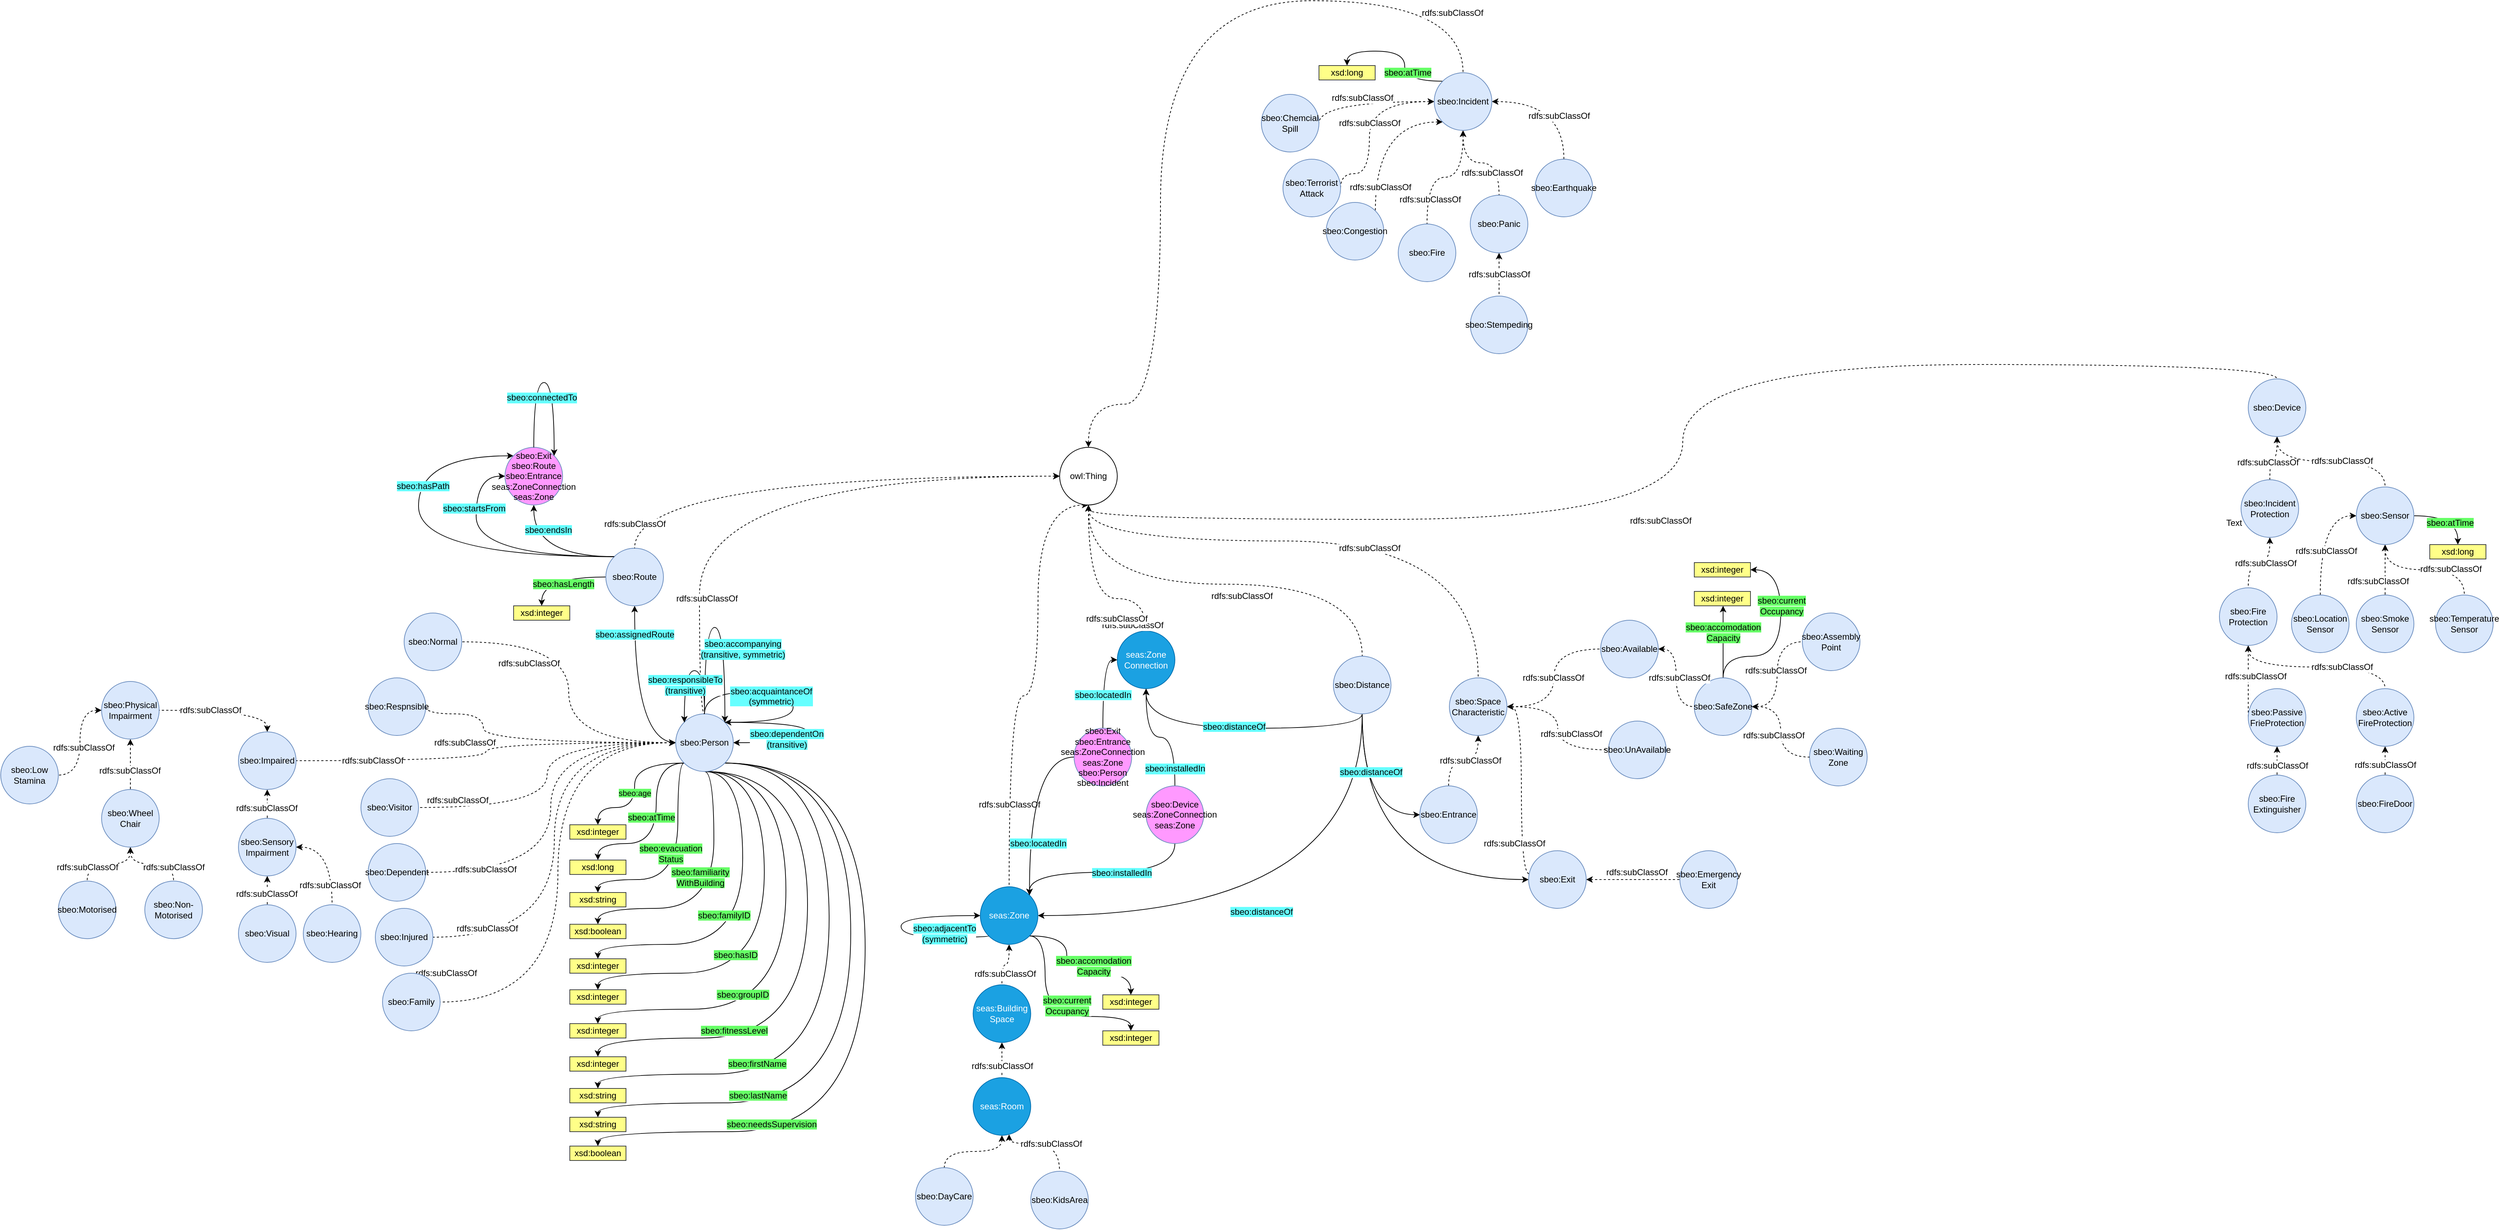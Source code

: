<mxfile version="12.8.6" type="github">
  <diagram id="s-fJWoQtj2VFVK5msN_l" name="Page-1">
    <mxGraphModel dx="4199" dy="2272" grid="1" gridSize="10" guides="1" tooltips="1" connect="1" arrows="1" fold="1" page="1" pageScale="1" pageWidth="827" pageHeight="1169" math="0" shadow="0">
      <root>
        <mxCell id="0" />
        <mxCell id="1" parent="0" />
        <mxCell id="IQOuE0TxBNfk_iXKN2kF-1" style="edgeStyle=orthogonalEdgeStyle;curved=1;comic=0;orthogonalLoop=1;jettySize=auto;html=1;exitX=0.5;exitY=1;exitDx=0;exitDy=0;shadow=0;startArrow=classic;startFill=1;endArrow=none;endFill=0;dashed=1;" edge="1" parent="1" source="EgX6zlfz2IxhlC0AGUEL-5" target="EgX6zlfz2IxhlC0AGUEL-25">
          <mxGeometry relative="1" as="geometry" />
        </mxCell>
        <mxCell id="IQOuE0TxBNfk_iXKN2kF-121" value="rdfs:subClassOf" style="text;html=1;align=center;verticalAlign=middle;resizable=0;points=[];labelBackgroundColor=#ffffff;fontColor=#000000;" vertex="1" connectable="0" parent="IQOuE0TxBNfk_iXKN2kF-1">
          <mxGeometry x="0.3" y="-3" relative="1" as="geometry">
            <mxPoint as="offset" />
          </mxGeometry>
        </mxCell>
        <mxCell id="IQOuE0TxBNfk_iXKN2kF-7" style="edgeStyle=orthogonalEdgeStyle;curved=1;comic=0;orthogonalLoop=1;jettySize=auto;html=1;shadow=0;startArrow=classic;startFill=1;endArrow=none;endFill=0;exitX=0.5;exitY=1;exitDx=0;exitDy=0;dashed=1;" edge="1" parent="1" source="EgX6zlfz2IxhlC0AGUEL-5" target="EgX6zlfz2IxhlC0AGUEL-37">
          <mxGeometry relative="1" as="geometry" />
        </mxCell>
        <mxCell id="IQOuE0TxBNfk_iXKN2kF-116" value="rdfs:subClassOf" style="text;html=1;align=center;verticalAlign=middle;resizable=0;points=[];labelBackgroundColor=#ffffff;fontColor=#000000;" vertex="1" connectable="0" parent="IQOuE0TxBNfk_iXKN2kF-7">
          <mxGeometry x="0.137" y="1" relative="1" as="geometry">
            <mxPoint as="offset" />
          </mxGeometry>
        </mxCell>
        <mxCell id="EgX6zlfz2IxhlC0AGUEL-5" value="sbeo:Device" style="ellipse;whiteSpace=wrap;html=1;aspect=fixed;fillColor=#dae8fc;strokeColor=#6c8ebf;shadow=0;" parent="1" vertex="1">
          <mxGeometry x="1770" y="-75" width="80" height="80" as="geometry" />
        </mxCell>
        <mxCell id="EgX6zlfz2IxhlC0AGUEL-6" value="seas:Zone&lt;br&gt;Connection" style="ellipse;whiteSpace=wrap;html=1;aspect=fixed;fillColor=#1ba1e2;strokeColor=#006EAF;fontColor=#ffffff;shadow=0;" parent="1" vertex="1">
          <mxGeometry x="200" y="275" width="80" height="80" as="geometry" />
        </mxCell>
        <mxCell id="IQOuE0TxBNfk_iXKN2kF-49" style="edgeStyle=orthogonalEdgeStyle;curved=1;comic=0;orthogonalLoop=1;jettySize=auto;html=1;entryX=1;entryY=0.5;entryDx=0;entryDy=0;shadow=0;startArrow=classic;startFill=1;endArrow=none;endFill=0;dashed=1;" edge="1" parent="1" source="EgX6zlfz2IxhlC0AGUEL-8" target="IQOuE0TxBNfk_iXKN2kF-43">
          <mxGeometry relative="1" as="geometry" />
        </mxCell>
        <mxCell id="IQOuE0TxBNfk_iXKN2kF-93" value="rdfs:subClassOf" style="text;html=1;align=center;verticalAlign=middle;resizable=0;points=[];labelBackgroundColor=#ffffff;fontColor=#000000;" vertex="1" connectable="0" parent="IQOuE0TxBNfk_iXKN2kF-49">
          <mxGeometry x="0.639" y="13" relative="1" as="geometry">
            <mxPoint x="13.83" y="17" as="offset" />
          </mxGeometry>
        </mxCell>
        <mxCell id="IQOuE0TxBNfk_iXKN2kF-50" style="edgeStyle=orthogonalEdgeStyle;curved=1;comic=0;orthogonalLoop=1;jettySize=auto;html=1;entryX=1;entryY=0.5;entryDx=0;entryDy=0;shadow=0;startArrow=classic;startFill=1;endArrow=none;endFill=0;dashed=1;" edge="1" parent="1" source="EgX6zlfz2IxhlC0AGUEL-8" target="IQOuE0TxBNfk_iXKN2kF-42">
          <mxGeometry relative="1" as="geometry">
            <Array as="points">
              <mxPoint x="-680" y="430" />
              <mxPoint x="-680" y="390" />
            </Array>
          </mxGeometry>
        </mxCell>
        <mxCell id="IQOuE0TxBNfk_iXKN2kF-95" value="rdfs:subClassOf" style="text;html=1;align=center;verticalAlign=middle;resizable=0;points=[];labelBackgroundColor=#ffffff;fontColor=#000000;" vertex="1" connectable="0" parent="IQOuE0TxBNfk_iXKN2kF-50">
          <mxGeometry x="0.719" y="19" relative="1" as="geometry">
            <mxPoint x="8" y="21" as="offset" />
          </mxGeometry>
        </mxCell>
        <mxCell id="IQOuE0TxBNfk_iXKN2kF-51" style="edgeStyle=orthogonalEdgeStyle;curved=1;comic=0;orthogonalLoop=1;jettySize=auto;html=1;entryX=1;entryY=0.5;entryDx=0;entryDy=0;shadow=0;startArrow=classic;startFill=1;endArrow=none;endFill=0;dashed=1;" edge="1" parent="1" source="EgX6zlfz2IxhlC0AGUEL-8" target="IQOuE0TxBNfk_iXKN2kF-41">
          <mxGeometry relative="1" as="geometry" />
        </mxCell>
        <mxCell id="IQOuE0TxBNfk_iXKN2kF-102" value="rdfs:subClassOf" style="text;html=1;align=center;verticalAlign=middle;resizable=0;points=[];labelBackgroundColor=#ffffff;fontColor=#000000;" vertex="1" connectable="0" parent="IQOuE0TxBNfk_iXKN2kF-51">
          <mxGeometry x="0.509" y="-8" relative="1" as="geometry">
            <mxPoint x="-55.33" y="-2" as="offset" />
          </mxGeometry>
        </mxCell>
        <mxCell id="IQOuE0TxBNfk_iXKN2kF-53" style="edgeStyle=orthogonalEdgeStyle;curved=1;comic=0;orthogonalLoop=1;jettySize=auto;html=1;entryX=1;entryY=0.5;entryDx=0;entryDy=0;shadow=0;startArrow=classic;startFill=1;endArrow=none;endFill=0;dashed=1;" edge="1" parent="1" source="EgX6zlfz2IxhlC0AGUEL-8" target="IQOuE0TxBNfk_iXKN2kF-32">
          <mxGeometry relative="1" as="geometry" />
        </mxCell>
        <mxCell id="IQOuE0TxBNfk_iXKN2kF-101" value="rdfs:subClassOf" style="text;html=1;align=center;verticalAlign=middle;resizable=0;points=[];labelBackgroundColor=#ffffff;fontColor=#000000;" vertex="1" connectable="0" parent="IQOuE0TxBNfk_iXKN2kF-53">
          <mxGeometry x="0.632" y="-15" relative="1" as="geometry">
            <mxPoint x="-14.17" y="11" as="offset" />
          </mxGeometry>
        </mxCell>
        <mxCell id="IQOuE0TxBNfk_iXKN2kF-57" style="edgeStyle=orthogonalEdgeStyle;curved=1;comic=0;orthogonalLoop=1;jettySize=auto;html=1;entryX=1;entryY=0.5;entryDx=0;entryDy=0;shadow=0;startArrow=classic;startFill=1;endArrow=none;endFill=0;dashed=1;" edge="1" parent="1" source="EgX6zlfz2IxhlC0AGUEL-8" target="IQOuE0TxBNfk_iXKN2kF-45">
          <mxGeometry relative="1" as="geometry" />
        </mxCell>
        <mxCell id="IQOuE0TxBNfk_iXKN2kF-96" value="rdfs:subClassOf" style="text;html=1;align=center;verticalAlign=middle;resizable=0;points=[];labelBackgroundColor=#ffffff;fontColor=#000000;" vertex="1" connectable="0" parent="IQOuE0TxBNfk_iXKN2kF-57">
          <mxGeometry x="0.579" y="1" relative="1" as="geometry">
            <mxPoint x="-10.33" y="-1" as="offset" />
          </mxGeometry>
        </mxCell>
        <mxCell id="IQOuE0TxBNfk_iXKN2kF-67" style="edgeStyle=orthogonalEdgeStyle;curved=1;comic=0;orthogonalLoop=1;jettySize=auto;html=1;entryX=1;entryY=0.5;entryDx=0;entryDy=0;shadow=0;startArrow=classic;startFill=1;endArrow=none;endFill=0;dashed=1;" edge="1" parent="1" source="EgX6zlfz2IxhlC0AGUEL-8" target="IQOuE0TxBNfk_iXKN2kF-44">
          <mxGeometry relative="1" as="geometry" />
        </mxCell>
        <mxCell id="IQOuE0TxBNfk_iXKN2kF-99" value="rdfs:subClassOf" style="text;html=1;align=center;verticalAlign=middle;resizable=0;points=[];labelBackgroundColor=#ffffff;fontColor=#000000;" vertex="1" connectable="0" parent="IQOuE0TxBNfk_iXKN2kF-67">
          <mxGeometry x="0.748" y="-12" relative="1" as="geometry">
            <mxPoint x="-1.67" as="offset" />
          </mxGeometry>
        </mxCell>
        <mxCell id="IQOuE0TxBNfk_iXKN2kF-68" style="edgeStyle=orthogonalEdgeStyle;curved=1;comic=0;orthogonalLoop=1;jettySize=auto;html=1;entryX=1;entryY=0.5;entryDx=0;entryDy=0;shadow=0;startArrow=classic;startFill=1;endArrow=none;endFill=0;dashed=1;" edge="1" parent="1" source="EgX6zlfz2IxhlC0AGUEL-8" target="IQOuE0TxBNfk_iXKN2kF-46">
          <mxGeometry relative="1" as="geometry" />
        </mxCell>
        <mxCell id="IQOuE0TxBNfk_iXKN2kF-98" value="rdfs:subClassOf" style="text;html=1;align=center;verticalAlign=middle;resizable=0;points=[];labelBackgroundColor=#ffffff;fontColor=#000000;" vertex="1" connectable="0" parent="IQOuE0TxBNfk_iXKN2kF-68">
          <mxGeometry x="0.38" y="-12" relative="1" as="geometry">
            <mxPoint x="-144" y="9" as="offset" />
          </mxGeometry>
        </mxCell>
        <mxCell id="IQOuE0TxBNfk_iXKN2kF-193" value="&lt;span style=&quot;background-color: rgb(102 , 255 , 102)&quot;&gt;sbeo:age&lt;/span&gt;" style="edgeStyle=orthogonalEdgeStyle;curved=1;comic=0;orthogonalLoop=1;jettySize=auto;html=1;exitX=0;exitY=1;exitDx=0;exitDy=0;entryX=0.5;entryY=0;entryDx=0;entryDy=0;shadow=0;startArrow=none;startFill=0;endArrow=classic;endFill=1;fontColor=#000000;" edge="1" parent="1" source="EgX6zlfz2IxhlC0AGUEL-8" target="IQOuE0TxBNfk_iXKN2kF-192">
          <mxGeometry x="0.075" relative="1" as="geometry">
            <Array as="points">
              <mxPoint x="-470" y="458" />
              <mxPoint x="-470" y="520" />
              <mxPoint x="-521" y="520" />
            </Array>
            <mxPoint as="offset" />
          </mxGeometry>
        </mxCell>
        <mxCell id="IQOuE0TxBNfk_iXKN2kF-238" style="edgeStyle=orthogonalEdgeStyle;curved=1;comic=0;orthogonalLoop=1;jettySize=auto;html=1;exitX=0.5;exitY=1;exitDx=0;exitDy=0;entryX=0.5;entryY=0;entryDx=0;entryDy=0;shadow=0;startArrow=none;startFill=0;endArrow=classic;endFill=1;fontColor=#000000;" edge="1" parent="1" source="EgX6zlfz2IxhlC0AGUEL-8" target="IQOuE0TxBNfk_iXKN2kF-228">
          <mxGeometry relative="1" as="geometry">
            <Array as="points">
              <mxPoint x="-320" y="470" />
              <mxPoint x="-320" y="710" />
              <mxPoint x="-521" y="710" />
            </Array>
          </mxGeometry>
        </mxCell>
        <mxCell id="IQOuE0TxBNfk_iXKN2kF-239" value="&lt;span style=&quot;background-color: rgb(102 , 255 , 102)&quot;&gt;sbeo:familyID&lt;/span&gt;" style="text;html=1;align=center;verticalAlign=middle;resizable=0;points=[];labelBackgroundColor=#ffffff;" vertex="1" connectable="0" parent="IQOuE0TxBNfk_iXKN2kF-238">
          <mxGeometry x="0.504" y="-2" relative="1" as="geometry">
            <mxPoint x="67.25" y="-38.0" as="offset" />
          </mxGeometry>
        </mxCell>
        <mxCell id="IQOuE0TxBNfk_iXKN2kF-242" style="edgeStyle=orthogonalEdgeStyle;curved=1;comic=0;orthogonalLoop=1;jettySize=auto;html=1;exitX=0.5;exitY=1;exitDx=0;exitDy=0;entryX=0.5;entryY=0;entryDx=0;entryDy=0;shadow=0;startArrow=none;startFill=0;endArrow=classic;endFill=1;fontColor=#000000;" edge="1" parent="1" source="EgX6zlfz2IxhlC0AGUEL-8" target="IQOuE0TxBNfk_iXKN2kF-229">
          <mxGeometry relative="1" as="geometry">
            <Array as="points">
              <mxPoint x="-290" y="470" />
              <mxPoint x="-290" y="750" />
              <mxPoint x="-521" y="750" />
            </Array>
          </mxGeometry>
        </mxCell>
        <mxCell id="IQOuE0TxBNfk_iXKN2kF-252" style="edgeStyle=orthogonalEdgeStyle;curved=1;comic=0;orthogonalLoop=1;jettySize=auto;html=1;exitX=0;exitY=1;exitDx=0;exitDy=0;entryX=0.5;entryY=0;entryDx=0;entryDy=0;shadow=0;startArrow=none;startFill=0;endArrow=classic;endFill=1;fontColor=#000000;" edge="1" parent="1" source="EgX6zlfz2IxhlC0AGUEL-8" target="IQOuE0TxBNfk_iXKN2kF-194">
          <mxGeometry relative="1" as="geometry">
            <Array as="points">
              <mxPoint x="-440" y="458" />
              <mxPoint x="-440" y="570" />
              <mxPoint x="-521" y="570" />
            </Array>
          </mxGeometry>
        </mxCell>
        <mxCell id="IQOuE0TxBNfk_iXKN2kF-253" value="&lt;span style=&quot;background-color: rgb(102 , 255 , 102)&quot;&gt;sbeo:atTime&lt;/span&gt;" style="text;html=1;align=center;verticalAlign=middle;resizable=0;points=[];labelBackgroundColor=#ffffff;" vertex="1" connectable="0" parent="IQOuE0TxBNfk_iXKN2kF-252">
          <mxGeometry x="-0.036" y="-5" relative="1" as="geometry">
            <mxPoint x="-2" y="-8.46" as="offset" />
          </mxGeometry>
        </mxCell>
        <mxCell id="IQOuE0TxBNfk_iXKN2kF-254" style="edgeStyle=orthogonalEdgeStyle;curved=1;comic=0;orthogonalLoop=1;jettySize=auto;html=1;exitX=0;exitY=1;exitDx=0;exitDy=0;entryX=0.5;entryY=0;entryDx=0;entryDy=0;shadow=0;startArrow=none;startFill=0;endArrow=classic;endFill=1;fontColor=#000000;" edge="1" parent="1" source="EgX6zlfz2IxhlC0AGUEL-8" target="IQOuE0TxBNfk_iXKN2kF-220">
          <mxGeometry relative="1" as="geometry">
            <Array as="points">
              <mxPoint x="-410" y="458" />
              <mxPoint x="-410" y="620" />
              <mxPoint x="-521" y="620" />
            </Array>
          </mxGeometry>
        </mxCell>
        <mxCell id="IQOuE0TxBNfk_iXKN2kF-255" value="&lt;span style=&quot;background-color: rgb(102 , 255 , 102)&quot;&gt;sbeo:evacuation&lt;/span&gt;&lt;br&gt;&lt;span style=&quot;background-color: rgb(102 , 255 , 102)&quot;&gt;Status&lt;/span&gt;" style="text;html=1;align=center;verticalAlign=middle;resizable=0;points=[];labelBackgroundColor=#ffffff;" vertex="1" connectable="0" parent="IQOuE0TxBNfk_iXKN2kF-254">
          <mxGeometry x="-0.003" y="-6" relative="1" as="geometry">
            <mxPoint x="-4" y="-14.9" as="offset" />
          </mxGeometry>
        </mxCell>
        <mxCell id="IQOuE0TxBNfk_iXKN2kF-256" style="edgeStyle=orthogonalEdgeStyle;curved=1;comic=0;orthogonalLoop=1;jettySize=auto;html=1;exitX=0.5;exitY=1;exitDx=0;exitDy=0;entryX=0.5;entryY=0;entryDx=0;entryDy=0;shadow=0;startArrow=none;startFill=0;endArrow=classic;endFill=1;fontColor=#000000;" edge="1" parent="1" source="EgX6zlfz2IxhlC0AGUEL-8" target="IQOuE0TxBNfk_iXKN2kF-224">
          <mxGeometry relative="1" as="geometry">
            <Array as="points">
              <mxPoint x="-360" y="470" />
              <mxPoint x="-360" y="660" />
              <mxPoint x="-521" y="660" />
            </Array>
          </mxGeometry>
        </mxCell>
        <mxCell id="IQOuE0TxBNfk_iXKN2kF-257" value="&lt;span style=&quot;background-color: rgb(102 , 255 , 102)&quot;&gt;sbeo:familiarity&lt;/span&gt;&lt;br&gt;&lt;span style=&quot;background-color: rgb(102 , 255 , 102)&quot;&gt;WithBuilding&lt;/span&gt;" style="text;html=1;align=center;verticalAlign=middle;resizable=0;points=[];labelBackgroundColor=#ffffff;" vertex="1" connectable="0" parent="IQOuE0TxBNfk_iXKN2kF-256">
          <mxGeometry x="0.251" y="-15" relative="1" as="geometry">
            <mxPoint x="18.83" y="-27.93" as="offset" />
          </mxGeometry>
        </mxCell>
        <mxCell id="IQOuE0TxBNfk_iXKN2kF-258" style="edgeStyle=orthogonalEdgeStyle;curved=1;comic=0;orthogonalLoop=1;jettySize=auto;html=1;exitX=0.5;exitY=1;exitDx=0;exitDy=0;entryX=0.5;entryY=0;entryDx=0;entryDy=0;shadow=0;startArrow=none;startFill=0;endArrow=classic;endFill=1;fontColor=#000000;" edge="1" parent="1" source="EgX6zlfz2IxhlC0AGUEL-8" target="IQOuE0TxBNfk_iXKN2kF-230">
          <mxGeometry relative="1" as="geometry">
            <Array as="points">
              <mxPoint x="-260" y="470" />
              <mxPoint x="-260" y="800" />
              <mxPoint x="-521" y="800" />
            </Array>
          </mxGeometry>
        </mxCell>
        <mxCell id="IQOuE0TxBNfk_iXKN2kF-259" value="&lt;span style=&quot;background-color: rgb(102 , 255 , 102)&quot;&gt;sbeo:groupID&lt;/span&gt;" style="text;html=1;align=center;verticalAlign=middle;resizable=0;points=[];labelBackgroundColor=#ffffff;" vertex="1" connectable="0" parent="IQOuE0TxBNfk_iXKN2kF-258">
          <mxGeometry x="-0.146" y="3" relative="1" as="geometry">
            <mxPoint x="-63" y="114" as="offset" />
          </mxGeometry>
        </mxCell>
        <mxCell id="IQOuE0TxBNfk_iXKN2kF-261" style="edgeStyle=orthogonalEdgeStyle;curved=1;comic=0;orthogonalLoop=1;jettySize=auto;html=1;exitX=0.5;exitY=1;exitDx=0;exitDy=0;entryX=0.5;entryY=0;entryDx=0;entryDy=0;shadow=0;startArrow=none;startFill=0;endArrow=classic;endFill=1;fontColor=#000000;" edge="1" parent="1" source="EgX6zlfz2IxhlC0AGUEL-8" target="IQOuE0TxBNfk_iXKN2kF-234">
          <mxGeometry relative="1" as="geometry">
            <Array as="points">
              <mxPoint x="-230" y="470" />
              <mxPoint x="-230" y="840" />
              <mxPoint x="-521" y="840" />
            </Array>
          </mxGeometry>
        </mxCell>
        <mxCell id="IQOuE0TxBNfk_iXKN2kF-262" value="&lt;span style=&quot;background-color: rgb(102 , 255 , 102)&quot;&gt;sbeo:fitnessLevel&lt;/span&gt;" style="text;html=1;align=center;verticalAlign=middle;resizable=0;points=[];labelBackgroundColor=#ffffff;" vertex="1" connectable="0" parent="IQOuE0TxBNfk_iXKN2kF-261">
          <mxGeometry x="0.386" y="-27" relative="1" as="geometry">
            <mxPoint x="-40.59" y="17.06" as="offset" />
          </mxGeometry>
        </mxCell>
        <mxCell id="IQOuE0TxBNfk_iXKN2kF-264" style="edgeStyle=orthogonalEdgeStyle;curved=1;comic=0;orthogonalLoop=1;jettySize=auto;html=1;exitX=1;exitY=1;exitDx=0;exitDy=0;entryX=0.5;entryY=0;entryDx=0;entryDy=0;shadow=0;startArrow=none;startFill=0;endArrow=classic;endFill=1;fontColor=#000000;" edge="1" parent="1" source="EgX6zlfz2IxhlC0AGUEL-8" target="IQOuE0TxBNfk_iXKN2kF-235">
          <mxGeometry relative="1" as="geometry">
            <Array as="points">
              <mxPoint x="-200" y="458" />
              <mxPoint x="-200" y="890" />
              <mxPoint x="-521" y="890" />
            </Array>
          </mxGeometry>
        </mxCell>
        <mxCell id="IQOuE0TxBNfk_iXKN2kF-265" value="&lt;span style=&quot;background-color: rgb(102 , 255 , 102)&quot;&gt;sbeo:firstName&lt;/span&gt;" style="text;html=1;align=center;verticalAlign=middle;resizable=0;points=[];labelBackgroundColor=#ffffff;" vertex="1" connectable="0" parent="IQOuE0TxBNfk_iXKN2kF-264">
          <mxGeometry x="0.175" y="-76" relative="1" as="geometry">
            <mxPoint x="-24" y="23.6" as="offset" />
          </mxGeometry>
        </mxCell>
        <mxCell id="IQOuE0TxBNfk_iXKN2kF-266" style="edgeStyle=orthogonalEdgeStyle;curved=1;comic=0;orthogonalLoop=1;jettySize=auto;html=1;exitX=1;exitY=1;exitDx=0;exitDy=0;entryX=0.5;entryY=0;entryDx=0;entryDy=0;shadow=0;startArrow=none;startFill=0;endArrow=classic;endFill=1;fontColor=#000000;" edge="1" parent="1" source="EgX6zlfz2IxhlC0AGUEL-8" target="IQOuE0TxBNfk_iXKN2kF-263">
          <mxGeometry relative="1" as="geometry">
            <Array as="points">
              <mxPoint x="-170" y="458" />
              <mxPoint x="-170" y="930" />
              <mxPoint x="-521" y="930" />
            </Array>
          </mxGeometry>
        </mxCell>
        <mxCell id="IQOuE0TxBNfk_iXKN2kF-267" value="&lt;span style=&quot;background-color: rgb(102 , 255 , 102)&quot;&gt;sbeo:lastName&lt;/span&gt;" style="text;html=1;align=center;verticalAlign=middle;resizable=0;points=[];labelBackgroundColor=#ffffff;" vertex="1" connectable="0" parent="IQOuE0TxBNfk_iXKN2kF-266">
          <mxGeometry x="0.547" y="-1" relative="1" as="geometry">
            <mxPoint x="11.28" y="-8.94" as="offset" />
          </mxGeometry>
        </mxCell>
        <mxCell id="IQOuE0TxBNfk_iXKN2kF-269" style="edgeStyle=orthogonalEdgeStyle;curved=1;comic=0;orthogonalLoop=1;jettySize=auto;html=1;exitX=1;exitY=1;exitDx=0;exitDy=0;entryX=0.5;entryY=0;entryDx=0;entryDy=0;shadow=0;startArrow=none;startFill=0;endArrow=classic;endFill=1;fontColor=#000000;" edge="1" parent="1" source="EgX6zlfz2IxhlC0AGUEL-8" target="IQOuE0TxBNfk_iXKN2kF-268">
          <mxGeometry relative="1" as="geometry">
            <Array as="points">
              <mxPoint x="-150" y="458" />
              <mxPoint x="-150" y="970" />
              <mxPoint x="-521" y="970" />
            </Array>
          </mxGeometry>
        </mxCell>
        <mxCell id="IQOuE0TxBNfk_iXKN2kF-271" value="&lt;span style=&quot;color: rgba(0 , 0 , 0 , 0) ; font-family: monospace ; font-size: 0px ; background-color: rgb(248 , 249 , 250)&quot;&gt;%3CmxGraphModel%3E%3Croot%3E%3CmxCell%20id%3D%220%22%2F%3E%3CmxCell%20id%3D%221%22%20parent%3D%220%22%2F%3E%3CmxCell%20id%3D%222%22%20value%3D%22xsd%3Astring%22%20style%3D%22rounded%3D0%3BwhiteSpace%3Dwrap%3Bhtml%3D1%3BfillColor%3D%23ffff88%3BstrokeColor%3D%2336393d%3B%22%20vertex%3D%221%22%20parent%3D%221%22%3E%3CmxGeometry%20x%3D%22-560%22%20y%3D%22950%22%20width%3D%2278%22%20height%3D%2220%22%20as%3D%22geometry%22%2F%3E%3C%2FmxCell%3E%3C%2Froot%3E%3C%2FmxGraphModel%3E&lt;/span&gt;" style="text;html=1;align=center;verticalAlign=middle;resizable=0;points=[];labelBackgroundColor=#ffffff;" vertex="1" connectable="0" parent="IQOuE0TxBNfk_iXKN2kF-269">
          <mxGeometry x="0.521" y="-5" relative="1" as="geometry">
            <mxPoint as="offset" />
          </mxGeometry>
        </mxCell>
        <mxCell id="IQOuE0TxBNfk_iXKN2kF-273" value="&lt;span style=&quot;background-color: rgb(102 , 255 , 102)&quot;&gt;sbeo:needsSupervision&lt;/span&gt;" style="text;html=1;align=center;verticalAlign=middle;resizable=0;points=[];labelBackgroundColor=#ffffff;" vertex="1" connectable="0" parent="IQOuE0TxBNfk_iXKN2kF-269">
          <mxGeometry x="0.552" y="-4" relative="1" as="geometry">
            <mxPoint x="14.58" y="-6" as="offset" />
          </mxGeometry>
        </mxCell>
        <mxCell id="IQOuE0TxBNfk_iXKN2kF-313" style="edgeStyle=orthogonalEdgeStyle;curved=1;comic=0;orthogonalLoop=1;jettySize=auto;html=1;exitX=0;exitY=0.5;exitDx=0;exitDy=0;shadow=0;startArrow=none;startFill=0;endArrow=classic;endFill=1;fontColor=#000000;" edge="1" parent="1" source="EgX6zlfz2IxhlC0AGUEL-8" target="EgX6zlfz2IxhlC0AGUEL-10">
          <mxGeometry relative="1" as="geometry">
            <Array as="points">
              <mxPoint x="-470" y="430" />
            </Array>
          </mxGeometry>
        </mxCell>
        <mxCell id="IQOuE0TxBNfk_iXKN2kF-314" value="&lt;span style=&quot;background-color: rgb(102 , 255 , 255)&quot;&gt;sbeo:assignedRoute&lt;/span&gt;" style="text;html=1;align=center;verticalAlign=middle;resizable=0;points=[];labelBackgroundColor=#ffffff;" vertex="1" connectable="0" parent="IQOuE0TxBNfk_iXKN2kF-313">
          <mxGeometry x="0.172" y="-10" relative="1" as="geometry">
            <mxPoint x="-10" y="-62.46" as="offset" />
          </mxGeometry>
        </mxCell>
        <mxCell id="EgX6zlfz2IxhlC0AGUEL-8" value="sbeo:Person" style="ellipse;whiteSpace=wrap;html=1;aspect=fixed;fillColor=#dae8fc;strokeColor=#6c8ebf;shadow=0;" parent="1" vertex="1">
          <mxGeometry x="-413" y="390" width="80" height="80" as="geometry" />
        </mxCell>
        <mxCell id="IQOuE0TxBNfk_iXKN2kF-24" style="edgeStyle=orthogonalEdgeStyle;curved=1;comic=0;orthogonalLoop=1;jettySize=auto;html=1;entryX=1;entryY=0.5;entryDx=0;entryDy=0;shadow=0;startArrow=classic;startFill=1;endArrow=none;endFill=0;dashed=1;" edge="1" parent="1" source="EgX6zlfz2IxhlC0AGUEL-9" target="IQOuE0TxBNfk_iXKN2kF-23">
          <mxGeometry relative="1" as="geometry">
            <Array as="points">
              <mxPoint x="480" y="-460" />
            </Array>
          </mxGeometry>
        </mxCell>
        <mxCell id="IQOuE0TxBNfk_iXKN2kF-146" value="rdfs:subClassOf" style="text;html=1;align=center;verticalAlign=middle;resizable=0;points=[];labelBackgroundColor=#ffffff;fontColor=#000000;" vertex="1" connectable="0" parent="IQOuE0TxBNfk_iXKN2kF-24">
          <mxGeometry x="0.235" y="-1" relative="1" as="geometry">
            <mxPoint x="17.5" y="-4" as="offset" />
          </mxGeometry>
        </mxCell>
        <mxCell id="IQOuE0TxBNfk_iXKN2kF-25" style="edgeStyle=orthogonalEdgeStyle;curved=1;comic=0;orthogonalLoop=1;jettySize=auto;html=1;entryX=1;entryY=0.5;entryDx=0;entryDy=0;shadow=0;startArrow=classic;startFill=1;endArrow=none;endFill=0;dashed=1;" edge="1" parent="1" source="EgX6zlfz2IxhlC0AGUEL-9" target="IQOuE0TxBNfk_iXKN2kF-17">
          <mxGeometry relative="1" as="geometry">
            <Array as="points">
              <mxPoint x="550" y="-460" />
              <mxPoint x="550" y="-360" />
            </Array>
          </mxGeometry>
        </mxCell>
        <mxCell id="IQOuE0TxBNfk_iXKN2kF-127" value="rdfs:subClassOf" style="text;html=1;align=center;verticalAlign=middle;resizable=0;points=[];labelBackgroundColor=#ffffff;fontColor=#000000;" vertex="1" connectable="0" parent="IQOuE0TxBNfk_iXKN2kF-25">
          <mxGeometry x="0.493" y="-3" relative="1" as="geometry">
            <mxPoint x="3" y="-66.67" as="offset" />
          </mxGeometry>
        </mxCell>
        <mxCell id="IQOuE0TxBNfk_iXKN2kF-27" style="edgeStyle=orthogonalEdgeStyle;curved=1;comic=0;orthogonalLoop=1;jettySize=auto;html=1;exitX=0.5;exitY=1;exitDx=0;exitDy=0;entryX=0.5;entryY=0;entryDx=0;entryDy=0;shadow=0;startArrow=classic;startFill=1;endArrow=none;endFill=0;dashed=1;" edge="1" parent="1" source="EgX6zlfz2IxhlC0AGUEL-9" target="IQOuE0TxBNfk_iXKN2kF-20">
          <mxGeometry relative="1" as="geometry" />
        </mxCell>
        <mxCell id="IQOuE0TxBNfk_iXKN2kF-129" value="rdfs:subClassOf" style="text;html=1;align=center;verticalAlign=middle;resizable=0;points=[];labelBackgroundColor=#ffffff;fontColor=#000000;" vertex="1" connectable="0" parent="IQOuE0TxBNfk_iXKN2kF-27">
          <mxGeometry x="0.486" y="6" relative="1" as="geometry">
            <mxPoint x="-2" y="11.76" as="offset" />
          </mxGeometry>
        </mxCell>
        <mxCell id="IQOuE0TxBNfk_iXKN2kF-28" style="edgeStyle=orthogonalEdgeStyle;curved=1;comic=0;orthogonalLoop=1;jettySize=auto;html=1;entryX=0.5;entryY=0;entryDx=0;entryDy=0;shadow=0;startArrow=classic;startFill=1;endArrow=none;endFill=0;dashed=1;" edge="1" parent="1" source="EgX6zlfz2IxhlC0AGUEL-9" target="IQOuE0TxBNfk_iXKN2kF-19">
          <mxGeometry relative="1" as="geometry" />
        </mxCell>
        <mxCell id="IQOuE0TxBNfk_iXKN2kF-130" value="rdfs:subClassOf" style="text;html=1;align=center;verticalAlign=middle;resizable=0;points=[];labelBackgroundColor=#ffffff;fontColor=#000000;" vertex="1" connectable="0" parent="IQOuE0TxBNfk_iXKN2kF-28">
          <mxGeometry x="0.445" y="-9" relative="1" as="geometry">
            <mxPoint x="-1" y="7.65" as="offset" />
          </mxGeometry>
        </mxCell>
        <mxCell id="IQOuE0TxBNfk_iXKN2kF-29" style="edgeStyle=orthogonalEdgeStyle;curved=1;comic=0;orthogonalLoop=1;jettySize=auto;html=1;entryX=0.5;entryY=0;entryDx=0;entryDy=0;shadow=0;startArrow=classic;startFill=1;endArrow=none;endFill=0;exitX=1;exitY=0.5;exitDx=0;exitDy=0;dashed=1;" edge="1" parent="1" source="EgX6zlfz2IxhlC0AGUEL-9" target="IQOuE0TxBNfk_iXKN2kF-21">
          <mxGeometry relative="1" as="geometry" />
        </mxCell>
        <mxCell id="IQOuE0TxBNfk_iXKN2kF-126" value="rdfs:subClassOf" style="text;html=1;align=center;verticalAlign=middle;resizable=0;points=[];labelBackgroundColor=#ffffff;fontColor=#000000;" vertex="1" connectable="0" parent="IQOuE0TxBNfk_iXKN2kF-29">
          <mxGeometry x="-0.144" y="-24" relative="1" as="geometry">
            <mxPoint x="15.29" y="-4" as="offset" />
          </mxGeometry>
        </mxCell>
        <mxCell id="IQOuE0TxBNfk_iXKN2kF-31" style="edgeStyle=orthogonalEdgeStyle;curved=1;comic=0;orthogonalLoop=1;jettySize=auto;html=1;exitX=0;exitY=1;exitDx=0;exitDy=0;entryX=1;entryY=0;entryDx=0;entryDy=0;shadow=0;startArrow=classic;startFill=1;endArrow=none;endFill=0;dashed=1;" edge="1" parent="1" source="EgX6zlfz2IxhlC0AGUEL-9" target="IQOuE0TxBNfk_iXKN2kF-22">
          <mxGeometry relative="1" as="geometry" />
        </mxCell>
        <mxCell id="IQOuE0TxBNfk_iXKN2kF-128" value="rdfs:subClassOf" style="text;html=1;align=center;verticalAlign=middle;resizable=0;points=[];labelBackgroundColor=#ffffff;fontColor=#000000;" vertex="1" connectable="0" parent="IQOuE0TxBNfk_iXKN2kF-31">
          <mxGeometry x="0.708" y="6" relative="1" as="geometry">
            <mxPoint y="-1" as="offset" />
          </mxGeometry>
        </mxCell>
        <mxCell id="IQOuE0TxBNfk_iXKN2kF-216" style="edgeStyle=orthogonalEdgeStyle;curved=1;comic=0;orthogonalLoop=1;jettySize=auto;html=1;exitX=0;exitY=0;exitDx=0;exitDy=0;entryX=0.5;entryY=0;entryDx=0;entryDy=0;shadow=0;startArrow=none;startFill=0;endArrow=classic;endFill=1;fontColor=#000000;" edge="1" parent="1" source="EgX6zlfz2IxhlC0AGUEL-9" target="IQOuE0TxBNfk_iXKN2kF-215">
          <mxGeometry relative="1" as="geometry" />
        </mxCell>
        <mxCell id="IQOuE0TxBNfk_iXKN2kF-217" value="&lt;span style=&quot;background-color: rgb(102 , 255 , 102)&quot;&gt;sbeo:atTime&lt;/span&gt;" style="text;html=1;align=center;verticalAlign=middle;resizable=0;points=[];labelBackgroundColor=#ffffff;" vertex="1" connectable="0" parent="IQOuE0TxBNfk_iXKN2kF-216">
          <mxGeometry x="-0.497" y="-12" relative="1" as="geometry">
            <mxPoint as="offset" />
          </mxGeometry>
        </mxCell>
        <mxCell id="EgX6zlfz2IxhlC0AGUEL-9" value="sbeo:Incident" style="ellipse;whiteSpace=wrap;html=1;aspect=fixed;fillColor=#dae8fc;strokeColor=#6c8ebf;shadow=0;" parent="1" vertex="1">
          <mxGeometry x="640" y="-500" width="80" height="80" as="geometry" />
        </mxCell>
        <mxCell id="IQOuE0TxBNfk_iXKN2kF-248" style="edgeStyle=orthogonalEdgeStyle;curved=1;comic=0;orthogonalLoop=1;jettySize=auto;html=1;entryX=0.5;entryY=0;entryDx=0;entryDy=0;shadow=0;startArrow=none;startFill=0;endArrow=classic;endFill=1;fontColor=#000000;" edge="1" parent="1" source="EgX6zlfz2IxhlC0AGUEL-10" target="IQOuE0TxBNfk_iXKN2kF-247">
          <mxGeometry relative="1" as="geometry" />
        </mxCell>
        <mxCell id="IQOuE0TxBNfk_iXKN2kF-249" value="&lt;span style=&quot;background-color: rgb(102 , 255 , 102)&quot;&gt;sbeo:hasLength&lt;/span&gt;" style="text;html=1;align=center;verticalAlign=middle;resizable=0;points=[];labelBackgroundColor=#ffffff;" vertex="1" connectable="0" parent="IQOuE0TxBNfk_iXKN2kF-248">
          <mxGeometry x="0.247" y="-1" relative="1" as="geometry">
            <mxPoint x="20.83" y="11" as="offset" />
          </mxGeometry>
        </mxCell>
        <mxCell id="IQOuE0TxBNfk_iXKN2kF-333" style="edgeStyle=orthogonalEdgeStyle;curved=1;comic=0;orthogonalLoop=1;jettySize=auto;html=1;exitX=0;exitY=0;exitDx=0;exitDy=0;entryX=0.5;entryY=1;entryDx=0;entryDy=0;shadow=0;startArrow=none;startFill=0;endArrow=classic;endFill=1;fontColor=#000000;" edge="1" parent="1" source="EgX6zlfz2IxhlC0AGUEL-10" target="IQOuE0TxBNfk_iXKN2kF-332">
          <mxGeometry relative="1" as="geometry" />
        </mxCell>
        <mxCell id="IQOuE0TxBNfk_iXKN2kF-334" value="&lt;span style=&quot;background-color: rgb(102 , 255 , 255)&quot;&gt;sbeo:endsIn&lt;/span&gt;" style="text;html=1;align=center;verticalAlign=middle;resizable=0;points=[];labelBackgroundColor=#ffffff;" vertex="1" connectable="0" parent="IQOuE0TxBNfk_iXKN2kF-333">
          <mxGeometry x="-0.028" y="-8" relative="1" as="geometry">
            <mxPoint x="-2.55" y="-28.68" as="offset" />
          </mxGeometry>
        </mxCell>
        <mxCell id="IQOuE0TxBNfk_iXKN2kF-338" style="edgeStyle=orthogonalEdgeStyle;curved=1;comic=0;orthogonalLoop=1;jettySize=auto;html=1;exitX=0;exitY=0;exitDx=0;exitDy=0;entryX=0;entryY=0;entryDx=0;entryDy=0;shadow=0;startArrow=none;startFill=0;endArrow=classic;endFill=1;fontColor=#000000;" edge="1" parent="1" source="EgX6zlfz2IxhlC0AGUEL-10" target="IQOuE0TxBNfk_iXKN2kF-332">
          <mxGeometry relative="1" as="geometry">
            <Array as="points">
              <mxPoint x="-770" y="172" />
              <mxPoint x="-770" y="31" />
            </Array>
          </mxGeometry>
        </mxCell>
        <mxCell id="IQOuE0TxBNfk_iXKN2kF-339" value="&lt;span style=&quot;background-color: rgb(102 , 255 , 255)&quot;&gt;sbeo:hasPath&lt;/span&gt;" style="text;html=1;align=center;verticalAlign=middle;resizable=0;points=[];labelBackgroundColor=#ffffff;" vertex="1" connectable="0" parent="IQOuE0TxBNfk_iXKN2kF-338">
          <mxGeometry x="0.36" y="-6" relative="1" as="geometry">
            <mxPoint as="offset" />
          </mxGeometry>
        </mxCell>
        <mxCell id="EgX6zlfz2IxhlC0AGUEL-10" value="sbeo:Route" style="ellipse;whiteSpace=wrap;html=1;aspect=fixed;fillColor=#dae8fc;strokeColor=#6c8ebf;shadow=0;" parent="1" vertex="1">
          <mxGeometry x="-510" y="160" width="80" height="80" as="geometry" />
        </mxCell>
        <mxCell id="IQOuE0TxBNfk_iXKN2kF-78" style="edgeStyle=orthogonalEdgeStyle;curved=1;comic=0;orthogonalLoop=1;jettySize=auto;html=1;entryX=0;entryY=0.5;entryDx=0;entryDy=0;shadow=0;startArrow=classic;startFill=1;endArrow=none;endFill=0;dashed=1;" edge="1" parent="1" source="EgX6zlfz2IxhlC0AGUEL-11" target="IQOuE0TxBNfk_iXKN2kF-77">
          <mxGeometry relative="1" as="geometry" />
        </mxCell>
        <mxCell id="IQOuE0TxBNfk_iXKN2kF-109" value="rdfs:subClassOf" style="text;html=1;align=center;verticalAlign=middle;resizable=0;points=[];labelBackgroundColor=#ffffff;fontColor=#000000;" vertex="1" connectable="0" parent="IQOuE0TxBNfk_iXKN2kF-78">
          <mxGeometry x="-0.401" y="22" relative="1" as="geometry">
            <mxPoint x="1" y="-18" as="offset" />
          </mxGeometry>
        </mxCell>
        <mxCell id="IQOuE0TxBNfk_iXKN2kF-79" style="edgeStyle=orthogonalEdgeStyle;curved=1;comic=0;orthogonalLoop=1;jettySize=auto;html=1;exitX=1;exitY=0.5;exitDx=0;exitDy=0;entryX=0;entryY=0.5;entryDx=0;entryDy=0;shadow=0;startArrow=classic;startFill=1;endArrow=none;endFill=0;dashed=1;" edge="1" parent="1" source="EgX6zlfz2IxhlC0AGUEL-11" target="IQOuE0TxBNfk_iXKN2kF-69">
          <mxGeometry relative="1" as="geometry" />
        </mxCell>
        <mxCell id="IQOuE0TxBNfk_iXKN2kF-108" value="rdfs:subClassOf" style="text;html=1;align=center;verticalAlign=middle;resizable=0;points=[];labelBackgroundColor=#ffffff;fontColor=#000000;" vertex="1" connectable="0" parent="IQOuE0TxBNfk_iXKN2kF-79">
          <mxGeometry x="0.293" y="8" relative="1" as="geometry">
            <mxPoint x="10" y="-22" as="offset" />
          </mxGeometry>
        </mxCell>
        <mxCell id="IQOuE0TxBNfk_iXKN2kF-81" style="edgeStyle=orthogonalEdgeStyle;curved=1;comic=0;orthogonalLoop=1;jettySize=auto;html=1;entryX=0;entryY=0;entryDx=0;entryDy=0;shadow=0;startArrow=classic;startFill=1;endArrow=none;endFill=0;dashed=1;" edge="1" parent="1" source="EgX6zlfz2IxhlC0AGUEL-11" target="IQOuE0TxBNfk_iXKN2kF-72">
          <mxGeometry relative="1" as="geometry">
            <Array as="points">
              <mxPoint x="761" y="380" />
              <mxPoint x="761" y="612" />
            </Array>
          </mxGeometry>
        </mxCell>
        <mxCell id="IQOuE0TxBNfk_iXKN2kF-106" value="rdfs:subClassOf" style="text;html=1;align=center;verticalAlign=middle;resizable=0;points=[];labelBackgroundColor=#ffffff;fontColor=#000000;" vertex="1" connectable="0" parent="IQOuE0TxBNfk_iXKN2kF-81">
          <mxGeometry x="0.312" y="1" relative="1" as="geometry">
            <mxPoint x="-11" y="17" as="offset" />
          </mxGeometry>
        </mxCell>
        <mxCell id="EgX6zlfz2IxhlC0AGUEL-11" value="sbeo:Space&lt;br&gt;Characteristic" style="ellipse;aspect=fixed;fillColor=#dae8fc;strokeColor=#6c8ebf;horizontal=1;verticalAlign=middle;align=center;labelBorderColor=none;whiteSpace=wrap;html=1;shadow=0;" parent="1" vertex="1">
          <mxGeometry x="661" y="340" width="80" height="80" as="geometry" />
        </mxCell>
        <mxCell id="EgX6zlfz2IxhlC0AGUEL-67" style="edgeStyle=orthogonalEdgeStyle;curved=1;comic=0;orthogonalLoop=1;jettySize=auto;html=1;entryX=0.5;entryY=0;entryDx=0;entryDy=0;shadow=0;startArrow=classic;startFill=1;endArrow=none;endFill=0;dashed=1;" parent="1" source="EgX6zlfz2IxhlC0AGUEL-14" target="EgX6zlfz2IxhlC0AGUEL-26" edge="1">
          <mxGeometry relative="1" as="geometry" />
        </mxCell>
        <mxCell id="IQOuE0TxBNfk_iXKN2kF-134" value="rdfs:subClassOf" style="text;html=1;align=center;verticalAlign=middle;resizable=0;points=[];labelBackgroundColor=#ffffff;fontColor=#000000;" vertex="1" connectable="0" parent="EgX6zlfz2IxhlC0AGUEL-67">
          <mxGeometry x="0.549" y="4" relative="1" as="geometry">
            <mxPoint as="offset" />
          </mxGeometry>
        </mxCell>
        <mxCell id="IQOuE0TxBNfk_iXKN2kF-281" style="edgeStyle=orthogonalEdgeStyle;curved=1;comic=0;orthogonalLoop=1;jettySize=auto;html=1;exitX=1;exitY=1;exitDx=0;exitDy=0;entryX=0.5;entryY=0;entryDx=0;entryDy=0;shadow=0;startArrow=none;startFill=0;endArrow=classic;endFill=1;fontColor=#000000;" edge="1" parent="1" source="EgX6zlfz2IxhlC0AGUEL-14" target="IQOuE0TxBNfk_iXKN2kF-274">
          <mxGeometry relative="1" as="geometry">
            <Array as="points">
              <mxPoint x="129.86" y="698" />
              <mxPoint x="129.86" y="750" />
              <mxPoint x="218.86" y="750" />
            </Array>
          </mxGeometry>
        </mxCell>
        <mxCell id="IQOuE0TxBNfk_iXKN2kF-290" value="&lt;span style=&quot;background-color: rgb(102 , 255 , 102)&quot;&gt;sbeo:accomodation&lt;/span&gt;&lt;br&gt;&lt;span style=&quot;background-color: rgb(102 , 255 , 102)&quot;&gt;Capacity&lt;/span&gt;" style="text;html=1;align=center;verticalAlign=middle;resizable=0;points=[];labelBackgroundColor=#ffffff;" vertex="1" connectable="0" parent="IQOuE0TxBNfk_iXKN2kF-281">
          <mxGeometry x="0.106" y="-1" relative="1" as="geometry">
            <mxPoint x="17.05" y="-11" as="offset" />
          </mxGeometry>
        </mxCell>
        <mxCell id="IQOuE0TxBNfk_iXKN2kF-293" style="edgeStyle=orthogonalEdgeStyle;curved=1;comic=0;orthogonalLoop=1;jettySize=auto;html=1;exitX=1;exitY=1;exitDx=0;exitDy=0;entryX=0.5;entryY=0;entryDx=0;entryDy=0;shadow=0;startArrow=none;startFill=0;endArrow=classic;endFill=1;fontColor=#000000;" edge="1" parent="1" source="EgX6zlfz2IxhlC0AGUEL-14" target="IQOuE0TxBNfk_iXKN2kF-291">
          <mxGeometry relative="1" as="geometry">
            <Array as="points">
              <mxPoint x="99.86" y="698" />
              <mxPoint x="99.86" y="810" />
              <mxPoint x="218.86" y="810" />
            </Array>
          </mxGeometry>
        </mxCell>
        <mxCell id="IQOuE0TxBNfk_iXKN2kF-296" value="&lt;span style=&quot;background-color: rgb(102 , 255 , 102)&quot;&gt;sbeo:current&lt;br&gt;Occupancy&lt;/span&gt;" style="text;html=1;align=center;verticalAlign=middle;resizable=0;points=[];labelBackgroundColor=#ffffff;" vertex="1" connectable="0" parent="IQOuE0TxBNfk_iXKN2kF-293">
          <mxGeometry x="0.372" y="1" relative="1" as="geometry">
            <mxPoint x="-23.28" y="-14" as="offset" />
          </mxGeometry>
        </mxCell>
        <mxCell id="EgX6zlfz2IxhlC0AGUEL-14" value="seas:Zone" style="ellipse;whiteSpace=wrap;html=1;aspect=fixed;fillColor=#1ba1e2;strokeColor=#006EAF;fontColor=#ffffff;shadow=0;" parent="1" vertex="1">
          <mxGeometry x="9.86" y="630.0" width="80" height="80" as="geometry" />
        </mxCell>
        <mxCell id="EgX6zlfz2IxhlC0AGUEL-58" style="edgeStyle=orthogonalEdgeStyle;curved=1;comic=0;orthogonalLoop=1;jettySize=auto;html=1;exitX=0.5;exitY=1;exitDx=0;exitDy=0;entryX=0.5;entryY=0;entryDx=0;entryDy=0;shadow=0;startArrow=classic;startFill=1;endArrow=none;endFill=0;dashed=1;" parent="1" source="EgX6zlfz2IxhlC0AGUEL-16" target="EgX6zlfz2IxhlC0AGUEL-5" edge="1">
          <mxGeometry relative="1" as="geometry" />
        </mxCell>
        <mxCell id="IQOuE0TxBNfk_iXKN2kF-103" value="rdfs:subClassOf" style="text;html=1;align=center;verticalAlign=middle;resizable=0;points=[];labelBackgroundColor=#ffffff;fontColor=#000000;" vertex="1" connectable="0" parent="EgX6zlfz2IxhlC0AGUEL-58">
          <mxGeometry x="-0.146" y="-2" relative="1" as="geometry">
            <mxPoint as="offset" />
          </mxGeometry>
        </mxCell>
        <mxCell id="EgX6zlfz2IxhlC0AGUEL-59" style="edgeStyle=orthogonalEdgeStyle;curved=1;comic=0;orthogonalLoop=1;jettySize=auto;html=1;exitX=0.5;exitY=0;exitDx=0;exitDy=0;entryX=0.5;entryY=0;entryDx=0;entryDy=0;shadow=0;startArrow=classic;startFill=1;endArrow=none;endFill=0;dashed=1;" parent="1" source="EgX6zlfz2IxhlC0AGUEL-16" target="EgX6zlfz2IxhlC0AGUEL-9" edge="1">
          <mxGeometry relative="1" as="geometry">
            <Array as="points">
              <mxPoint x="160" y="-40" />
              <mxPoint x="260" y="-40" />
              <mxPoint x="260" y="-600" />
              <mxPoint x="680" y="-600" />
            </Array>
          </mxGeometry>
        </mxCell>
        <mxCell id="IQOuE0TxBNfk_iXKN2kF-115" value="rdfs:subClassOf" style="text;html=1;align=center;verticalAlign=middle;resizable=0;points=[];labelBackgroundColor=#ffffff;fontColor=#000000;" vertex="1" connectable="0" parent="EgX6zlfz2IxhlC0AGUEL-59">
          <mxGeometry x="0.865" y="-15" relative="1" as="geometry">
            <mxPoint as="offset" />
          </mxGeometry>
        </mxCell>
        <mxCell id="EgX6zlfz2IxhlC0AGUEL-62" style="edgeStyle=orthogonalEdgeStyle;curved=1;comic=0;orthogonalLoop=1;jettySize=auto;html=1;exitX=0.5;exitY=1;exitDx=0;exitDy=0;shadow=0;startArrow=classic;startFill=1;endArrow=none;endFill=0;dashed=1;" parent="1" source="EgX6zlfz2IxhlC0AGUEL-16" target="EgX6zlfz2IxhlC0AGUEL-11" edge="1">
          <mxGeometry relative="1" as="geometry">
            <Array as="points">
              <mxPoint x="160" y="150" />
              <mxPoint x="701" y="150" />
            </Array>
          </mxGeometry>
        </mxCell>
        <mxCell id="IQOuE0TxBNfk_iXKN2kF-111" value="rdfs:subClassOf" style="text;html=1;align=center;verticalAlign=middle;resizable=0;points=[];labelBackgroundColor=#ffffff;fontColor=#000000;" vertex="1" connectable="0" parent="EgX6zlfz2IxhlC0AGUEL-62">
          <mxGeometry x="0.72" y="-25" relative="1" as="geometry">
            <mxPoint x="-126" y="-70.43" as="offset" />
          </mxGeometry>
        </mxCell>
        <mxCell id="EgX6zlfz2IxhlC0AGUEL-63" style="edgeStyle=orthogonalEdgeStyle;curved=1;comic=0;orthogonalLoop=1;jettySize=auto;html=1;exitX=0.5;exitY=1;exitDx=0;exitDy=0;entryX=0.5;entryY=0;entryDx=0;entryDy=0;shadow=0;startArrow=classic;startFill=1;endArrow=none;endFill=0;dashed=1;" parent="1" source="EgX6zlfz2IxhlC0AGUEL-16" target="EgX6zlfz2IxhlC0AGUEL-14" edge="1">
          <mxGeometry relative="1" as="geometry">
            <Array as="points">
              <mxPoint x="90" y="100" />
              <mxPoint x="90" y="365" />
              <mxPoint x="50" y="365" />
            </Array>
          </mxGeometry>
        </mxCell>
        <mxCell id="IQOuE0TxBNfk_iXKN2kF-114" value="rdfs:subClassOf" style="text;html=1;align=center;verticalAlign=middle;resizable=0;points=[];labelBackgroundColor=#ffffff;fontColor=#000000;" vertex="1" connectable="0" parent="EgX6zlfz2IxhlC0AGUEL-63">
          <mxGeometry x="0.96" y="-7" relative="1" as="geometry">
            <mxPoint x="7" y="-101.9" as="offset" />
          </mxGeometry>
        </mxCell>
        <mxCell id="EgX6zlfz2IxhlC0AGUEL-65" style="edgeStyle=orthogonalEdgeStyle;curved=1;comic=0;orthogonalLoop=1;jettySize=auto;html=1;exitX=0.5;exitY=1;exitDx=0;exitDy=0;entryX=0.5;entryY=0;entryDx=0;entryDy=0;shadow=0;startArrow=classic;startFill=1;endArrow=none;endFill=0;dashed=1;" parent="1" source="EgX6zlfz2IxhlC0AGUEL-16" target="EgX6zlfz2IxhlC0AGUEL-6" edge="1">
          <mxGeometry relative="1" as="geometry">
            <Array as="points">
              <mxPoint x="160" y="230" />
              <mxPoint x="240" y="230" />
            </Array>
          </mxGeometry>
        </mxCell>
        <mxCell id="IQOuE0TxBNfk_iXKN2kF-112" value="rdfs:subClassOf" style="text;html=1;align=center;verticalAlign=middle;resizable=0;points=[];labelBackgroundColor=#ffffff;fontColor=#000000;" vertex="1" connectable="0" parent="EgX6zlfz2IxhlC0AGUEL-65">
          <mxGeometry x="0.939" y="-19" relative="1" as="geometry">
            <mxPoint as="offset" />
          </mxGeometry>
        </mxCell>
        <mxCell id="IQOuE0TxBNfk_iXKN2kF-14" style="edgeStyle=orthogonalEdgeStyle;comic=0;orthogonalLoop=1;jettySize=auto;html=1;shadow=0;startArrow=classic;startFill=1;endArrow=none;endFill=0;curved=1;dashed=1;" edge="1" parent="1" source="EgX6zlfz2IxhlC0AGUEL-16" target="IQOuE0TxBNfk_iXKN2kF-13">
          <mxGeometry relative="1" as="geometry">
            <Array as="points">
              <mxPoint x="160" y="210" />
              <mxPoint x="540" y="210" />
            </Array>
          </mxGeometry>
        </mxCell>
        <mxCell id="IQOuE0TxBNfk_iXKN2kF-88" value="rdfs:subClassOf" style="text;align=center;verticalAlign=middle;resizable=0;points=[];labelBackgroundColor=#ffffff;" vertex="1" connectable="0" parent="IQOuE0TxBNfk_iXKN2kF-14">
          <mxGeometry x="0.248" y="18" relative="1" as="geometry">
            <mxPoint x="-45.0" y="33" as="offset" />
          </mxGeometry>
        </mxCell>
        <mxCell id="IQOuE0TxBNfk_iXKN2kF-15" style="edgeStyle=orthogonalEdgeStyle;curved=1;comic=0;orthogonalLoop=1;jettySize=auto;html=1;shadow=0;startArrow=classic;startFill=1;endArrow=none;endFill=0;dashed=1;" edge="1" parent="1" source="EgX6zlfz2IxhlC0AGUEL-16" target="EgX6zlfz2IxhlC0AGUEL-10">
          <mxGeometry relative="1" as="geometry" />
        </mxCell>
        <mxCell id="IQOuE0TxBNfk_iXKN2kF-89" value="rdfs:subClassOf" style="text;align=center;verticalAlign=middle;resizable=0;points=[];labelBackgroundColor=#ffffff;labelBorderColor=none;fontColor=#000000;rotation=0;" vertex="1" connectable="0" parent="IQOuE0TxBNfk_iXKN2kF-15">
          <mxGeometry x="0.502" y="43" relative="1" as="geometry">
            <mxPoint x="-71.67" y="22" as="offset" />
          </mxGeometry>
        </mxCell>
        <mxCell id="IQOuE0TxBNfk_iXKN2kF-16" style="edgeStyle=orthogonalEdgeStyle;curved=1;comic=0;orthogonalLoop=1;jettySize=auto;html=1;entryX=0.5;entryY=0;entryDx=0;entryDy=0;shadow=0;startArrow=classic;startFill=1;endArrow=none;endFill=0;dashed=1;" edge="1" parent="1" source="EgX6zlfz2IxhlC0AGUEL-16" target="EgX6zlfz2IxhlC0AGUEL-8">
          <mxGeometry relative="1" as="geometry">
            <Array as="points">
              <mxPoint x="-380" y="60" />
              <mxPoint x="-380" y="390" />
            </Array>
          </mxGeometry>
        </mxCell>
        <mxCell id="IQOuE0TxBNfk_iXKN2kF-91" value="&lt;span style=&quot;color: rgba(0 , 0 , 0 , 0) ; font-family: monospace ; font-size: 0px ; background-color: rgb(248 , 249 , 250)&quot;&gt;%3CmxGraphModel%3E%3Croot%3E%3CmxCell%20id%3D%220%22%2F%3E%3CmxCell%20id%3D%221%22%20parent%3D%220%22%2F%3E%3CmxCell%20id%3D%222%22%20value%3D%22rdfs%3AsubClassOf%22%20style%3D%22text%3Balign%3Dcenter%3BverticalAlign%3Dmiddle%3Bresizable%3D0%3Bpoints%3D%5B%5D%3BlabelBackgroundColor%3D%23ffffff%3BlabelBorderColor%3Dnone%3B%22%20vertex%3D%221%22%20connectable%3D%220%22%20parent%3D%221%22%3E%3CmxGeometry%20x%3D%22-372.997%22%20y%3D%22100%22%20as%3D%22geometry%22%3E%3CmxPoint%20x%3D%2224.65%22%20y%3D%22-3%22%20as%3D%22offset%22%2F%3E%3C%2FmxGeometry%3E%3C%2FmxCell%3E%3C%2Froot%3E%3C%2FmxGraphModel%3E&lt;/span&gt;&lt;span style=&quot;color: rgba(0 , 0 , 0 , 0) ; font-family: monospace ; font-size: 0px ; background-color: rgb(248 , 249 , 250)&quot;&gt;%3CmxGraphModel%3E%3Croot%3E%3CmxCell%20id%3D%220%22%2F%3E%3CmxCell%20id%3D%221%22%20parent%3D%220%22%2F%3E%3CmxCell%20id%3D%222%22%20value%3D%22rdfs%3AsubClassOf%22%20style%3D%22text%3Balign%3Dcenter%3BverticalAlign%3Dmiddle%3Bresizable%3D0%3Bpoints%3D%5B%5D%3BlabelBackgroundColor%3D%23ffffff%3BlabelBorderColor%3Dnone%3B%22%20vertex%3D%221%22%20connectable%3D%220%22%20parent%3D%221%22%3E%3CmxGeometry%20x%3D%22-372.997%22%20y%3D%22100%22%20as%3D%22geometry%22%3E%3CmxPoint%20x%3D%2224.65%22%20y%3D%22-3%22%20as%3D%22offset%22%2F%3E%3C%2FmxGeometry%3E%3C%2FmxCell%3E%3C%2Froot%3E%3C%2FmxGraphModel%3E&lt;/span&gt;" style="text;html=1;align=center;verticalAlign=middle;resizable=0;points=[];labelBackgroundColor=#ffffff;fontColor=#000000;" vertex="1" connectable="0" parent="IQOuE0TxBNfk_iXKN2kF-16">
          <mxGeometry x="-0.021" y="103" relative="1" as="geometry">
            <mxPoint x="1" as="offset" />
          </mxGeometry>
        </mxCell>
        <mxCell id="IQOuE0TxBNfk_iXKN2kF-92" value="rdfs:subClassOf" style="text;html=1;align=center;verticalAlign=middle;resizable=0;points=[];labelBackgroundColor=#ffffff;fontColor=#000000;" vertex="1" connectable="0" parent="IQOuE0TxBNfk_iXKN2kF-16">
          <mxGeometry x="-0.035" y="98" relative="1" as="geometry">
            <mxPoint x="-86" y="71.97" as="offset" />
          </mxGeometry>
        </mxCell>
        <mxCell id="EgX6zlfz2IxhlC0AGUEL-16" value="owl:Thing" style="ellipse;whiteSpace=wrap;html=1;aspect=fixed;shadow=0;" parent="1" vertex="1">
          <mxGeometry x="120" y="20" width="80" height="80" as="geometry" />
        </mxCell>
        <mxCell id="IQOuE0TxBNfk_iXKN2kF-2" style="edgeStyle=orthogonalEdgeStyle;curved=1;comic=0;orthogonalLoop=1;jettySize=auto;html=1;exitX=0.5;exitY=1;exitDx=0;exitDy=0;shadow=0;startArrow=classic;startFill=1;endArrow=none;endFill=0;dashed=1;" edge="1" parent="1" source="EgX6zlfz2IxhlC0AGUEL-25" target="EgX6zlfz2IxhlC0AGUEL-38">
          <mxGeometry relative="1" as="geometry" />
        </mxCell>
        <mxCell id="IQOuE0TxBNfk_iXKN2kF-122" value="rdfs:subClassOf" style="text;html=1;align=center;verticalAlign=middle;resizable=0;points=[];labelBackgroundColor=#ffffff;fontColor=#000000;" vertex="1" connectable="0" parent="IQOuE0TxBNfk_iXKN2kF-2">
          <mxGeometry x="-0.166" y="1" relative="1" as="geometry">
            <mxPoint as="offset" />
          </mxGeometry>
        </mxCell>
        <mxCell id="EgX6zlfz2IxhlC0AGUEL-25" value="sbeo:Incident&lt;br&gt;Protection" style="ellipse;whiteSpace=wrap;html=1;aspect=fixed;fillColor=#dae8fc;strokeColor=#6c8ebf;shadow=0;" parent="1" vertex="1">
          <mxGeometry x="1760" y="65" width="80" height="80" as="geometry" />
        </mxCell>
        <mxCell id="EgX6zlfz2IxhlC0AGUEL-68" style="edgeStyle=orthogonalEdgeStyle;curved=1;comic=0;orthogonalLoop=1;jettySize=auto;html=1;shadow=0;startArrow=classic;startFill=1;endArrow=none;endFill=0;dashed=1;" parent="1" source="EgX6zlfz2IxhlC0AGUEL-26" target="EgX6zlfz2IxhlC0AGUEL-27" edge="1">
          <mxGeometry relative="1" as="geometry" />
        </mxCell>
        <mxCell id="IQOuE0TxBNfk_iXKN2kF-135" value="rdfs:subClassOf" style="text;html=1;align=center;verticalAlign=middle;resizable=0;points=[];labelBackgroundColor=#ffffff;fontColor=#000000;" vertex="1" connectable="0" parent="EgX6zlfz2IxhlC0AGUEL-68">
          <mxGeometry x="-0.316" y="-24" relative="1" as="geometry">
            <mxPoint x="24" y="15.71" as="offset" />
          </mxGeometry>
        </mxCell>
        <mxCell id="EgX6zlfz2IxhlC0AGUEL-26" value="seas:Building&lt;br&gt;Space" style="ellipse;whiteSpace=wrap;html=1;aspect=fixed;fillColor=#1ba1e2;strokeColor=#006EAF;fontColor=#ffffff;shadow=0;" parent="1" vertex="1">
          <mxGeometry x="-0.14" y="766.14" width="80" height="80" as="geometry" />
        </mxCell>
        <mxCell id="EgX6zlfz2IxhlC0AGUEL-69" style="edgeStyle=orthogonalEdgeStyle;curved=1;comic=0;orthogonalLoop=1;jettySize=auto;html=1;exitX=0.5;exitY=1;exitDx=0;exitDy=0;shadow=0;startArrow=classic;startFill=1;endArrow=none;endFill=0;entryX=0.5;entryY=0;entryDx=0;entryDy=0;dashed=1;" parent="1" source="EgX6zlfz2IxhlC0AGUEL-27" target="EgX6zlfz2IxhlC0AGUEL-28" edge="1">
          <mxGeometry relative="1" as="geometry" />
        </mxCell>
        <mxCell id="IQOuE0TxBNfk_iXKN2kF-132" value="rdfs:subClassOf" style="text;html=1;align=center;verticalAlign=middle;resizable=0;points=[];labelBackgroundColor=#ffffff;fontColor=#000000;" vertex="1" connectable="0" parent="EgX6zlfz2IxhlC0AGUEL-69">
          <mxGeometry x="-0.528" y="-14" relative="1" as="geometry">
            <mxPoint x="165.71" y="-726" as="offset" />
          </mxGeometry>
        </mxCell>
        <mxCell id="EgX6zlfz2IxhlC0AGUEL-70" style="edgeStyle=orthogonalEdgeStyle;curved=1;comic=0;orthogonalLoop=1;jettySize=auto;html=1;entryX=0.5;entryY=0;entryDx=0;entryDy=0;shadow=0;startArrow=classic;startFill=1;endArrow=none;endFill=0;dashed=1;" parent="1" source="EgX6zlfz2IxhlC0AGUEL-27" target="EgX6zlfz2IxhlC0AGUEL-29" edge="1">
          <mxGeometry relative="1" as="geometry">
            <Array as="points">
              <mxPoint x="49.86" y="987.07" />
              <mxPoint x="119.86" y="987.07" />
            </Array>
          </mxGeometry>
        </mxCell>
        <mxCell id="IQOuE0TxBNfk_iXKN2kF-133" value="rdfs:subClassOf" style="text;html=1;align=center;verticalAlign=middle;resizable=0;points=[];labelBackgroundColor=#ffffff;fontColor=#000000;" vertex="1" connectable="0" parent="EgX6zlfz2IxhlC0AGUEL-70">
          <mxGeometry x="-0.182" y="-30" relative="1" as="geometry">
            <mxPoint x="21.29" y="-30" as="offset" />
          </mxGeometry>
        </mxCell>
        <mxCell id="EgX6zlfz2IxhlC0AGUEL-27" value="seas:Room" style="ellipse;whiteSpace=wrap;html=1;aspect=fixed;fillColor=#1ba1e2;strokeColor=#006EAF;fontColor=#ffffff;shadow=0;" parent="1" vertex="1">
          <mxGeometry x="-0.14" y="895.0" width="80" height="80" as="geometry" />
        </mxCell>
        <mxCell id="EgX6zlfz2IxhlC0AGUEL-28" value="sbeo:DayCare" style="ellipse;whiteSpace=wrap;html=1;aspect=fixed;fillColor=#dae8fc;strokeColor=#6c8ebf;shadow=0;" parent="1" vertex="1">
          <mxGeometry x="-80.14" y="1020.0" width="80" height="80" as="geometry" />
        </mxCell>
        <mxCell id="EgX6zlfz2IxhlC0AGUEL-29" value="sbeo:KidsArea" style="ellipse;whiteSpace=wrap;html=1;aspect=fixed;fillColor=#dae8fc;strokeColor=#6c8ebf;shadow=0;" parent="1" vertex="1">
          <mxGeometry x="79.86" y="1025" width="80" height="80" as="geometry" />
        </mxCell>
        <mxCell id="IQOuE0TxBNfk_iXKN2kF-9" style="edgeStyle=orthogonalEdgeStyle;curved=1;comic=0;orthogonalLoop=1;jettySize=auto;html=1;shadow=0;startArrow=classic;startFill=1;endArrow=none;endFill=0;dashed=1;" edge="1" parent="1" source="EgX6zlfz2IxhlC0AGUEL-37" target="EgX6zlfz2IxhlC0AGUEL-42">
          <mxGeometry relative="1" as="geometry" />
        </mxCell>
        <mxCell id="IQOuE0TxBNfk_iXKN2kF-125" value="rdfs:subClassOf" style="text;html=1;align=center;verticalAlign=middle;resizable=0;points=[];labelBackgroundColor=#ffffff;fontColor=#000000;" vertex="1" connectable="0" parent="IQOuE0TxBNfk_iXKN2kF-9">
          <mxGeometry x="0.235" y="7" relative="1" as="geometry">
            <mxPoint x="1" as="offset" />
          </mxGeometry>
        </mxCell>
        <mxCell id="IQOuE0TxBNfk_iXKN2kF-10" style="edgeStyle=orthogonalEdgeStyle;curved=1;comic=0;orthogonalLoop=1;jettySize=auto;html=1;exitX=0.5;exitY=1;exitDx=0;exitDy=0;shadow=0;startArrow=classic;startFill=1;endArrow=none;endFill=0;dashed=1;" edge="1" parent="1" source="EgX6zlfz2IxhlC0AGUEL-37" target="EgX6zlfz2IxhlC0AGUEL-41">
          <mxGeometry relative="1" as="geometry" />
        </mxCell>
        <mxCell id="IQOuE0TxBNfk_iXKN2kF-124" value="rdfs:subClassOf" style="text;html=1;align=center;verticalAlign=middle;resizable=0;points=[];labelBackgroundColor=#ffffff;fontColor=#000000;" vertex="1" connectable="0" parent="IQOuE0TxBNfk_iXKN2kF-10">
          <mxGeometry x="0.437" y="-10" relative="1" as="geometry">
            <mxPoint as="offset" />
          </mxGeometry>
        </mxCell>
        <mxCell id="IQOuE0TxBNfk_iXKN2kF-11" style="edgeStyle=orthogonalEdgeStyle;curved=1;comic=0;orthogonalLoop=1;jettySize=auto;html=1;entryX=0.5;entryY=0;entryDx=0;entryDy=0;shadow=0;startArrow=classic;startFill=1;endArrow=none;endFill=0;exitX=0.5;exitY=1;exitDx=0;exitDy=0;dashed=1;" edge="1" parent="1" source="EgX6zlfz2IxhlC0AGUEL-37" target="EgX6zlfz2IxhlC0AGUEL-40">
          <mxGeometry relative="1" as="geometry" />
        </mxCell>
        <mxCell id="IQOuE0TxBNfk_iXKN2kF-123" value="rdfs:subClassOf" style="text;html=1;align=center;verticalAlign=middle;resizable=0;points=[];labelBackgroundColor=#ffffff;fontColor=#000000;" vertex="1" connectable="0" parent="IQOuE0TxBNfk_iXKN2kF-11">
          <mxGeometry x="0.401" y="1" relative="1" as="geometry">
            <mxPoint as="offset" />
          </mxGeometry>
        </mxCell>
        <mxCell id="IQOuE0TxBNfk_iXKN2kF-211" style="edgeStyle=orthogonalEdgeStyle;curved=1;comic=0;orthogonalLoop=1;jettySize=auto;html=1;entryX=0.5;entryY=0;entryDx=0;entryDy=0;shadow=0;startArrow=none;startFill=0;endArrow=classic;endFill=1;fontColor=#000000;" edge="1" parent="1" source="EgX6zlfz2IxhlC0AGUEL-37" target="IQOuE0TxBNfk_iXKN2kF-208">
          <mxGeometry relative="1" as="geometry" />
        </mxCell>
        <mxCell id="IQOuE0TxBNfk_iXKN2kF-212" value="&lt;span style=&quot;background-color: rgb(102 , 255 , 102)&quot;&gt;sbeo:atTime&lt;/span&gt;" style="text;html=1;align=center;verticalAlign=middle;resizable=0;points=[];labelBackgroundColor=#ffffff;" vertex="1" connectable="0" parent="IQOuE0TxBNfk_iXKN2kF-211">
          <mxGeometry x="-0.241" y="-7" relative="1" as="geometry">
            <mxPoint x="11.67" y="3" as="offset" />
          </mxGeometry>
        </mxCell>
        <mxCell id="EgX6zlfz2IxhlC0AGUEL-37" value="sbeo:Sensor" style="ellipse;whiteSpace=wrap;html=1;aspect=fixed;fillColor=#dae8fc;strokeColor=#6c8ebf;shadow=0;" parent="1" vertex="1">
          <mxGeometry x="1920" y="75" width="80" height="80" as="geometry" />
        </mxCell>
        <mxCell id="IQOuE0TxBNfk_iXKN2kF-3" style="edgeStyle=orthogonalEdgeStyle;curved=1;comic=0;orthogonalLoop=1;jettySize=auto;html=1;exitX=0.5;exitY=1;exitDx=0;exitDy=0;shadow=0;startArrow=classic;startFill=1;endArrow=none;endFill=0;dashed=1;" edge="1" parent="1" source="EgX6zlfz2IxhlC0AGUEL-38" target="EgX6zlfz2IxhlC0AGUEL-45">
          <mxGeometry relative="1" as="geometry">
            <Array as="points">
              <mxPoint x="1770" y="355" />
              <mxPoint x="1810" y="355" />
            </Array>
          </mxGeometry>
        </mxCell>
        <mxCell id="IQOuE0TxBNfk_iXKN2kF-118" value="rdfs:subClassOf" style="text;html=1;align=center;verticalAlign=middle;resizable=0;points=[];labelBackgroundColor=#ffffff;fontColor=#000000;" vertex="1" connectable="0" parent="IQOuE0TxBNfk_iXKN2kF-3">
          <mxGeometry x="-0.358" y="-8" relative="1" as="geometry">
            <mxPoint x="18" y="11.17" as="offset" />
          </mxGeometry>
        </mxCell>
        <mxCell id="IQOuE0TxBNfk_iXKN2kF-4" style="edgeStyle=orthogonalEdgeStyle;curved=1;comic=0;orthogonalLoop=1;jettySize=auto;html=1;shadow=0;startArrow=classic;startFill=1;endArrow=none;endFill=0;exitX=0.5;exitY=1;exitDx=0;exitDy=0;dashed=1;entryX=0.5;entryY=0;entryDx=0;entryDy=0;" edge="1" parent="1" source="EgX6zlfz2IxhlC0AGUEL-38" target="EgX6zlfz2IxhlC0AGUEL-46">
          <mxGeometry relative="1" as="geometry">
            <Array as="points">
              <mxPoint x="1770" y="325" />
              <mxPoint x="1960" y="325" />
            </Array>
          </mxGeometry>
        </mxCell>
        <mxCell id="IQOuE0TxBNfk_iXKN2kF-117" value="rdfs:subClassOf" style="text;html=1;align=center;verticalAlign=middle;resizable=0;points=[];labelBackgroundColor=#ffffff;fontColor=#000000;" vertex="1" connectable="0" parent="IQOuE0TxBNfk_iXKN2kF-4">
          <mxGeometry x="0.41" y="-10" relative="1" as="geometry">
            <mxPoint x="-16.41" y="-10.06" as="offset" />
          </mxGeometry>
        </mxCell>
        <mxCell id="EgX6zlfz2IxhlC0AGUEL-38" value="sbeo:Fire&lt;br&gt;Protection" style="ellipse;whiteSpace=wrap;html=1;aspect=fixed;fillColor=#dae8fc;strokeColor=#6c8ebf;shadow=0;" parent="1" vertex="1">
          <mxGeometry x="1730" y="215" width="80" height="80" as="geometry" />
        </mxCell>
        <mxCell id="EgX6zlfz2IxhlC0AGUEL-40" value="&lt;span style=&quot;white-space: normal&quot;&gt;sbeo:Temperature&lt;br&gt;Sensor&lt;br&gt;&lt;/span&gt;" style="ellipse;whiteSpace=wrap;html=1;aspect=fixed;fillColor=#dae8fc;strokeColor=#6c8ebf;shadow=0;" parent="1" vertex="1">
          <mxGeometry x="2030" y="225" width="80" height="80" as="geometry" />
        </mxCell>
        <mxCell id="EgX6zlfz2IxhlC0AGUEL-41" value="&lt;span style=&quot;white-space: normal&quot;&gt;sbeo:Smoke&lt;br&gt;Sensor&lt;/span&gt;" style="ellipse;whiteSpace=wrap;html=1;aspect=fixed;fillColor=#dae8fc;strokeColor=#6c8ebf;shadow=0;" parent="1" vertex="1">
          <mxGeometry x="1920" y="225" width="80" height="80" as="geometry" />
        </mxCell>
        <mxCell id="EgX6zlfz2IxhlC0AGUEL-42" value="&lt;span style=&quot;white-space: normal&quot;&gt;sbeo:Location&lt;br&gt;Sensor&lt;/span&gt;" style="ellipse;whiteSpace=wrap;html=1;aspect=fixed;fillColor=#dae8fc;strokeColor=#6c8ebf;shadow=0;" parent="1" vertex="1">
          <mxGeometry x="1830" y="225" width="80" height="80" as="geometry" />
        </mxCell>
        <mxCell id="EgX6zlfz2IxhlC0AGUEL-43" value="&lt;span style=&quot;white-space: normal&quot;&gt;sbeo:FireDoor&lt;/span&gt;" style="ellipse;whiteSpace=wrap;html=1;aspect=fixed;fillColor=#dae8fc;strokeColor=#6c8ebf;shadow=0;" parent="1" vertex="1">
          <mxGeometry x="1920" y="475" width="80" height="80" as="geometry" />
        </mxCell>
        <mxCell id="EgX6zlfz2IxhlC0AGUEL-44" value="&lt;span style=&quot;white-space: normal&quot;&gt;sbeo:Fire&lt;br&gt;Extinguisher&lt;br&gt;&lt;/span&gt;" style="ellipse;whiteSpace=wrap;html=1;aspect=fixed;fillColor=#dae8fc;strokeColor=#6c8ebf;shadow=0;" parent="1" vertex="1">
          <mxGeometry x="1770" y="475" width="80" height="80" as="geometry" />
        </mxCell>
        <mxCell id="IQOuE0TxBNfk_iXKN2kF-6" style="edgeStyle=orthogonalEdgeStyle;curved=1;comic=0;orthogonalLoop=1;jettySize=auto;html=1;shadow=0;startArrow=classic;startFill=1;endArrow=none;endFill=0;dashed=1;" edge="1" parent="1" source="EgX6zlfz2IxhlC0AGUEL-45" target="EgX6zlfz2IxhlC0AGUEL-44">
          <mxGeometry relative="1" as="geometry" />
        </mxCell>
        <mxCell id="IQOuE0TxBNfk_iXKN2kF-120" value="rdfs:subClassOf" style="text;html=1;align=center;verticalAlign=middle;resizable=0;points=[];labelBackgroundColor=#ffffff;fontColor=#000000;" vertex="1" connectable="0" parent="IQOuE0TxBNfk_iXKN2kF-6">
          <mxGeometry x="-0.316" y="2" relative="1" as="geometry">
            <mxPoint x="-2" y="13" as="offset" />
          </mxGeometry>
        </mxCell>
        <mxCell id="EgX6zlfz2IxhlC0AGUEL-45" value="&lt;span style=&quot;white-space: normal&quot;&gt;sbeo:Passive&lt;br&gt;FrieProtection&lt;br&gt;&lt;/span&gt;" style="ellipse;whiteSpace=wrap;html=1;aspect=fixed;fillColor=#dae8fc;strokeColor=#6c8ebf;shadow=0;" parent="1" vertex="1">
          <mxGeometry x="1770" y="355" width="80" height="80" as="geometry" />
        </mxCell>
        <mxCell id="IQOuE0TxBNfk_iXKN2kF-5" style="edgeStyle=orthogonalEdgeStyle;curved=1;comic=0;orthogonalLoop=1;jettySize=auto;html=1;entryX=0.5;entryY=0;entryDx=0;entryDy=0;shadow=0;startArrow=classic;startFill=1;endArrow=none;endFill=0;dashed=1;" edge="1" parent="1" source="EgX6zlfz2IxhlC0AGUEL-46" target="EgX6zlfz2IxhlC0AGUEL-43">
          <mxGeometry relative="1" as="geometry" />
        </mxCell>
        <mxCell id="IQOuE0TxBNfk_iXKN2kF-119" value="rdfs:subClassOf" style="text;html=1;align=center;verticalAlign=middle;resizable=0;points=[];labelBackgroundColor=#ffffff;fontColor=#000000;" vertex="1" connectable="0" parent="IQOuE0TxBNfk_iXKN2kF-5">
          <mxGeometry x="-0.218" y="-2" relative="1" as="geometry">
            <mxPoint x="2" y="10" as="offset" />
          </mxGeometry>
        </mxCell>
        <mxCell id="EgX6zlfz2IxhlC0AGUEL-46" value="&lt;span style=&quot;white-space: normal&quot;&gt;sbeo:Active&lt;br&gt;FireProtection&lt;/span&gt;" style="ellipse;whiteSpace=wrap;html=1;aspect=fixed;fillColor=#dae8fc;strokeColor=#6c8ebf;shadow=0;" parent="1" vertex="1">
          <mxGeometry x="1920" y="355" width="80" height="80" as="geometry" />
        </mxCell>
        <mxCell id="IQOuE0TxBNfk_iXKN2kF-324" style="edgeStyle=orthogonalEdgeStyle;curved=1;comic=0;orthogonalLoop=1;jettySize=auto;html=1;entryX=0.5;entryY=1;entryDx=0;entryDy=0;shadow=0;startArrow=none;startFill=0;endArrow=classic;endFill=1;fontColor=#000000;exitX=0.5;exitY=1;exitDx=0;exitDy=0;" edge="1" parent="1" source="IQOuE0TxBNfk_iXKN2kF-13" target="EgX6zlfz2IxhlC0AGUEL-6">
          <mxGeometry relative="1" as="geometry">
            <Array as="points">
              <mxPoint x="540" y="410" />
              <mxPoint x="240" y="410" />
            </Array>
          </mxGeometry>
        </mxCell>
        <mxCell id="IQOuE0TxBNfk_iXKN2kF-328" value="&lt;span style=&quot;background-color: rgb(102 , 255 , 255)&quot;&gt;sbeo:distanceOf&lt;/span&gt;" style="text;html=1;align=center;verticalAlign=middle;resizable=0;points=[];labelBackgroundColor=#ffffff;" vertex="1" connectable="0" parent="IQOuE0TxBNfk_iXKN2kF-324">
          <mxGeometry x="0.054" y="-2" relative="1" as="geometry">
            <mxPoint x="-1" as="offset" />
          </mxGeometry>
        </mxCell>
        <mxCell id="IQOuE0TxBNfk_iXKN2kF-325" style="edgeStyle=orthogonalEdgeStyle;curved=1;comic=0;orthogonalLoop=1;jettySize=auto;html=1;entryX=1;entryY=0.5;entryDx=0;entryDy=0;shadow=0;startArrow=none;startFill=0;endArrow=classic;endFill=1;fontColor=#000000;exitX=0.5;exitY=1;exitDx=0;exitDy=0;" edge="1" parent="1" source="IQOuE0TxBNfk_iXKN2kF-13" target="EgX6zlfz2IxhlC0AGUEL-14">
          <mxGeometry relative="1" as="geometry" />
        </mxCell>
        <mxCell id="IQOuE0TxBNfk_iXKN2kF-329" value="&lt;span style=&quot;background-color: rgb(102 , 255 , 255)&quot;&gt;sbeo:distanceOf&lt;/span&gt;" style="text;html=1;align=center;verticalAlign=middle;resizable=0;points=[];labelBackgroundColor=#ffffff;" vertex="1" connectable="0" parent="IQOuE0TxBNfk_iXKN2kF-325">
          <mxGeometry x="0.052" y="-2" relative="1" as="geometry">
            <mxPoint x="-36.29" y="-3" as="offset" />
          </mxGeometry>
        </mxCell>
        <mxCell id="IQOuE0TxBNfk_iXKN2kF-326" style="edgeStyle=orthogonalEdgeStyle;curved=1;comic=0;orthogonalLoop=1;jettySize=auto;html=1;exitX=0.5;exitY=1;exitDx=0;exitDy=0;entryX=0;entryY=0.5;entryDx=0;entryDy=0;shadow=0;startArrow=none;startFill=0;endArrow=classic;endFill=1;fontColor=#000000;" edge="1" parent="1" source="IQOuE0TxBNfk_iXKN2kF-13" target="IQOuE0TxBNfk_iXKN2kF-73">
          <mxGeometry relative="1" as="geometry" />
        </mxCell>
        <mxCell id="IQOuE0TxBNfk_iXKN2kF-327" style="edgeStyle=orthogonalEdgeStyle;curved=1;comic=0;orthogonalLoop=1;jettySize=auto;html=1;entryX=0;entryY=0.5;entryDx=0;entryDy=0;shadow=0;startArrow=none;startFill=0;endArrow=classic;endFill=1;fontColor=#000000;" edge="1" parent="1" source="IQOuE0TxBNfk_iXKN2kF-13" target="IQOuE0TxBNfk_iXKN2kF-72">
          <mxGeometry relative="1" as="geometry">
            <Array as="points">
              <mxPoint x="540" y="620" />
            </Array>
          </mxGeometry>
        </mxCell>
        <mxCell id="IQOuE0TxBNfk_iXKN2kF-330" value="&lt;span style=&quot;background-color: rgb(102 , 255 , 255)&quot;&gt;sbeo:distanceOf&lt;/span&gt;" style="text;html=1;align=center;verticalAlign=middle;resizable=0;points=[];labelBackgroundColor=#ffffff;" vertex="1" connectable="0" parent="IQOuE0TxBNfk_iXKN2kF-327">
          <mxGeometry x="-0.644" y="12" relative="1" as="geometry">
            <mxPoint y="-1" as="offset" />
          </mxGeometry>
        </mxCell>
        <mxCell id="IQOuE0TxBNfk_iXKN2kF-13" value="&lt;span style=&quot;white-space: normal&quot;&gt;sbeo:Distance&lt;/span&gt;" style="ellipse;whiteSpace=wrap;html=1;aspect=fixed;fillColor=#dae8fc;strokeColor=#6c8ebf;shadow=0;" vertex="1" parent="1">
          <mxGeometry x="500" y="310" width="80" height="80" as="geometry" />
        </mxCell>
        <mxCell id="IQOuE0TxBNfk_iXKN2kF-17" value="&lt;span style=&quot;white-space: normal&quot;&gt;sbeo:Terrorist&lt;br&gt;Attack&lt;/span&gt;" style="ellipse;whiteSpace=wrap;html=1;aspect=fixed;fillColor=#dae8fc;strokeColor=#6c8ebf;shadow=0;" vertex="1" parent="1">
          <mxGeometry x="430" y="-380" width="80" height="80" as="geometry" />
        </mxCell>
        <mxCell id="IQOuE0TxBNfk_iXKN2kF-18" value="&lt;span style=&quot;white-space: normal&quot;&gt;sbeo:Stempeding&lt;/span&gt;" style="ellipse;whiteSpace=wrap;html=1;aspect=fixed;fillColor=#dae8fc;strokeColor=#6c8ebf;shadow=0;" vertex="1" parent="1">
          <mxGeometry x="690" y="-190" width="80" height="80" as="geometry" />
        </mxCell>
        <mxCell id="IQOuE0TxBNfk_iXKN2kF-30" style="edgeStyle=orthogonalEdgeStyle;curved=1;comic=0;orthogonalLoop=1;jettySize=auto;html=1;entryX=0.5;entryY=0;entryDx=0;entryDy=0;shadow=0;startArrow=classic;startFill=1;endArrow=none;endFill=0;dashed=1;" edge="1" parent="1" source="IQOuE0TxBNfk_iXKN2kF-19" target="IQOuE0TxBNfk_iXKN2kF-18">
          <mxGeometry relative="1" as="geometry" />
        </mxCell>
        <mxCell id="IQOuE0TxBNfk_iXKN2kF-131" value="rdfs:subClassOf" style="text;html=1;align=center;verticalAlign=middle;resizable=0;points=[];labelBackgroundColor=#ffffff;fontColor=#000000;" vertex="1" connectable="0" parent="IQOuE0TxBNfk_iXKN2kF-30">
          <mxGeometry x="-0.497" y="-6" relative="1" as="geometry">
            <mxPoint x="6" y="14.71" as="offset" />
          </mxGeometry>
        </mxCell>
        <mxCell id="IQOuE0TxBNfk_iXKN2kF-19" value="&lt;span style=&quot;white-space: normal&quot;&gt;sbeo:Panic&lt;/span&gt;" style="ellipse;whiteSpace=wrap;html=1;aspect=fixed;fillColor=#dae8fc;strokeColor=#6c8ebf;shadow=0;" vertex="1" parent="1">
          <mxGeometry x="690" y="-330" width="80" height="80" as="geometry" />
        </mxCell>
        <mxCell id="IQOuE0TxBNfk_iXKN2kF-20" value="sbeo:Fire" style="ellipse;whiteSpace=wrap;html=1;aspect=fixed;fillColor=#dae8fc;strokeColor=#6c8ebf;shadow=0;" vertex="1" parent="1">
          <mxGeometry x="590" y="-290" width="80" height="80" as="geometry" />
        </mxCell>
        <mxCell id="IQOuE0TxBNfk_iXKN2kF-21" value="&lt;span style=&quot;white-space: normal&quot;&gt;sbeo:Earthquake&lt;/span&gt;" style="ellipse;whiteSpace=wrap;html=1;aspect=fixed;fillColor=#dae8fc;strokeColor=#6c8ebf;shadow=0;" vertex="1" parent="1">
          <mxGeometry x="780" y="-380" width="80" height="80" as="geometry" />
        </mxCell>
        <mxCell id="IQOuE0TxBNfk_iXKN2kF-22" value="&lt;span style=&quot;white-space: normal&quot;&gt;sbeo:Congestion&lt;/span&gt;" style="ellipse;whiteSpace=wrap;html=1;aspect=fixed;fillColor=#dae8fc;strokeColor=#6c8ebf;shadow=0;" vertex="1" parent="1">
          <mxGeometry x="490" y="-320" width="80" height="80" as="geometry" />
        </mxCell>
        <mxCell id="IQOuE0TxBNfk_iXKN2kF-23" value="&lt;span style=&quot;white-space: normal&quot;&gt;sbeo:Chemcial&lt;br&gt;Spill&lt;/span&gt;" style="ellipse;whiteSpace=wrap;html=1;aspect=fixed;fillColor=#dae8fc;strokeColor=#6c8ebf;shadow=0;" vertex="1" parent="1">
          <mxGeometry x="400" y="-470" width="80" height="80" as="geometry" />
        </mxCell>
        <mxCell id="IQOuE0TxBNfk_iXKN2kF-32" value="&lt;span style=&quot;white-space: normal&quot;&gt;sbeo:Dependent&lt;/span&gt;" style="ellipse;whiteSpace=wrap;html=1;aspect=fixed;fillColor=#dae8fc;strokeColor=#6c8ebf;shadow=0;" vertex="1" parent="1">
          <mxGeometry x="-840" y="570" width="80" height="80" as="geometry" />
        </mxCell>
        <mxCell id="IQOuE0TxBNfk_iXKN2kF-33" value="sbeo:Visual" style="ellipse;whiteSpace=wrap;html=1;aspect=fixed;fillColor=#dae8fc;strokeColor=#6c8ebf;shadow=0;" vertex="1" parent="1">
          <mxGeometry x="-1020" y="655" width="80" height="80" as="geometry" />
        </mxCell>
        <mxCell id="IQOuE0TxBNfk_iXKN2kF-34" value="&lt;span style=&quot;white-space: normal&quot;&gt;sbeo:Hearing&lt;/span&gt;" style="ellipse;whiteSpace=wrap;html=1;aspect=fixed;fillColor=#dae8fc;strokeColor=#6c8ebf;shadow=0;" vertex="1" parent="1">
          <mxGeometry x="-930" y="655" width="80" height="80" as="geometry" />
        </mxCell>
        <mxCell id="IQOuE0TxBNfk_iXKN2kF-35" value="&lt;span style=&quot;white-space: normal&quot;&gt;sbeo:Non-Motorised&lt;/span&gt;" style="ellipse;whiteSpace=wrap;html=1;aspect=fixed;fillColor=#dae8fc;strokeColor=#6c8ebf;shadow=0;" vertex="1" parent="1">
          <mxGeometry x="-1150" y="622.07" width="80" height="80" as="geometry" />
        </mxCell>
        <mxCell id="IQOuE0TxBNfk_iXKN2kF-36" value="&lt;span style=&quot;white-space: normal&quot;&gt;sbeo:Motorised&lt;/span&gt;" style="ellipse;whiteSpace=wrap;html=1;aspect=fixed;fillColor=#dae8fc;strokeColor=#6c8ebf;shadow=0;" vertex="1" parent="1">
          <mxGeometry x="-1270" y="622.07" width="80" height="80" as="geometry" />
        </mxCell>
        <mxCell id="IQOuE0TxBNfk_iXKN2kF-62" style="edgeStyle=orthogonalEdgeStyle;curved=1;comic=0;orthogonalLoop=1;jettySize=auto;html=1;entryX=0.5;entryY=0;entryDx=0;entryDy=0;shadow=0;startArrow=classic;startFill=1;endArrow=none;endFill=0;dashed=1;" edge="1" parent="1" source="IQOuE0TxBNfk_iXKN2kF-37" target="IQOuE0TxBNfk_iXKN2kF-36">
          <mxGeometry relative="1" as="geometry" />
        </mxCell>
        <mxCell id="IQOuE0TxBNfk_iXKN2kF-136" value="rdfs:subClassOf" style="text;html=1;align=center;verticalAlign=middle;resizable=0;points=[];labelBackgroundColor=#ffffff;fontColor=#000000;" vertex="1" connectable="0" parent="IQOuE0TxBNfk_iXKN2kF-62">
          <mxGeometry x="0.582" y="10" relative="1" as="geometry">
            <mxPoint x="-10" y="3.64" as="offset" />
          </mxGeometry>
        </mxCell>
        <mxCell id="IQOuE0TxBNfk_iXKN2kF-63" style="edgeStyle=orthogonalEdgeStyle;curved=1;comic=0;orthogonalLoop=1;jettySize=auto;html=1;entryX=0.5;entryY=0;entryDx=0;entryDy=0;shadow=0;startArrow=classic;startFill=1;endArrow=none;endFill=0;dashed=1;" edge="1" parent="1" source="IQOuE0TxBNfk_iXKN2kF-37" target="IQOuE0TxBNfk_iXKN2kF-35">
          <mxGeometry relative="1" as="geometry" />
        </mxCell>
        <mxCell id="IQOuE0TxBNfk_iXKN2kF-137" value="rdfs:subClassOf" style="text;html=1;align=center;verticalAlign=middle;resizable=0;points=[];labelBackgroundColor=#ffffff;fontColor=#000000;" vertex="1" connectable="0" parent="IQOuE0TxBNfk_iXKN2kF-63">
          <mxGeometry x="0.567" y="-9" relative="1" as="geometry">
            <mxPoint x="9" y="3.64" as="offset" />
          </mxGeometry>
        </mxCell>
        <mxCell id="IQOuE0TxBNfk_iXKN2kF-37" value="&lt;span style=&quot;white-space: normal&quot;&gt;sbeo:Wheel&lt;br&gt;Chair&lt;/span&gt;" style="ellipse;whiteSpace=wrap;html=1;aspect=fixed;fillColor=#dae8fc;strokeColor=#6c8ebf;shadow=0;" vertex="1" parent="1">
          <mxGeometry x="-1210" y="495" width="80" height="80" as="geometry" />
        </mxCell>
        <mxCell id="IQOuE0TxBNfk_iXKN2kF-38" value="&lt;span style=&quot;white-space: normal&quot;&gt;sbeo:Low&lt;br&gt;Stamina&lt;/span&gt;" style="ellipse;whiteSpace=wrap;html=1;aspect=fixed;fillColor=#dae8fc;strokeColor=#6c8ebf;shadow=0;" vertex="1" parent="1">
          <mxGeometry x="-1350" y="435" width="80" height="80" as="geometry" />
        </mxCell>
        <mxCell id="IQOuE0TxBNfk_iXKN2kF-64" style="edgeStyle=orthogonalEdgeStyle;curved=1;comic=0;orthogonalLoop=1;jettySize=auto;html=1;shadow=0;startArrow=classic;startFill=1;endArrow=none;endFill=0;dashed=1;" edge="1" parent="1" source="IQOuE0TxBNfk_iXKN2kF-39" target="IQOuE0TxBNfk_iXKN2kF-33">
          <mxGeometry relative="1" as="geometry" />
        </mxCell>
        <mxCell id="IQOuE0TxBNfk_iXKN2kF-138" value="rdfs:subClassOf" style="text;html=1;align=center;verticalAlign=middle;resizable=0;points=[];labelBackgroundColor=#ffffff;fontColor=#000000;" vertex="1" connectable="0" parent="IQOuE0TxBNfk_iXKN2kF-64">
          <mxGeometry x="-0.493" y="-10" relative="1" as="geometry">
            <mxPoint x="9" y="15" as="offset" />
          </mxGeometry>
        </mxCell>
        <mxCell id="IQOuE0TxBNfk_iXKN2kF-65" style="edgeStyle=orthogonalEdgeStyle;curved=1;comic=0;orthogonalLoop=1;jettySize=auto;html=1;entryX=0.5;entryY=0;entryDx=0;entryDy=0;shadow=0;startArrow=classic;startFill=1;endArrow=none;endFill=0;dashed=1;" edge="1" parent="1" source="IQOuE0TxBNfk_iXKN2kF-39" target="IQOuE0TxBNfk_iXKN2kF-34">
          <mxGeometry relative="1" as="geometry" />
        </mxCell>
        <mxCell id="IQOuE0TxBNfk_iXKN2kF-139" value="rdfs:subClassOf" style="text;html=1;align=center;verticalAlign=middle;resizable=0;points=[];labelBackgroundColor=#ffffff;fontColor=#000000;" vertex="1" connectable="0" parent="IQOuE0TxBNfk_iXKN2kF-65">
          <mxGeometry x="0.39" y="-3" relative="1" as="geometry">
            <mxPoint y="12" as="offset" />
          </mxGeometry>
        </mxCell>
        <mxCell id="IQOuE0TxBNfk_iXKN2kF-39" value="&lt;span style=&quot;white-space: normal&quot;&gt;sbeo:Sensory&lt;br&gt;Impairment&lt;/span&gt;" style="ellipse;whiteSpace=wrap;html=1;aspect=fixed;fillColor=#dae8fc;strokeColor=#6c8ebf;shadow=0;" vertex="1" parent="1">
          <mxGeometry x="-1020" y="535" width="80" height="80" as="geometry" />
        </mxCell>
        <mxCell id="IQOuE0TxBNfk_iXKN2kF-60" style="edgeStyle=orthogonalEdgeStyle;curved=1;comic=0;orthogonalLoop=1;jettySize=auto;html=1;entryX=1;entryY=0.5;entryDx=0;entryDy=0;shadow=0;startArrow=classic;startFill=1;endArrow=none;endFill=0;dashed=1;" edge="1" parent="1" source="IQOuE0TxBNfk_iXKN2kF-40" target="IQOuE0TxBNfk_iXKN2kF-38">
          <mxGeometry relative="1" as="geometry" />
        </mxCell>
        <mxCell id="IQOuE0TxBNfk_iXKN2kF-140" value="rdfs:subClassOf" style="text;html=1;align=center;verticalAlign=middle;resizable=0;points=[];labelBackgroundColor=#ffffff;fontColor=#000000;" vertex="1" connectable="0" parent="IQOuE0TxBNfk_iXKN2kF-60">
          <mxGeometry x="0.312" y="-1" relative="1" as="geometry">
            <mxPoint x="6.0" y="-16.67" as="offset" />
          </mxGeometry>
        </mxCell>
        <mxCell id="IQOuE0TxBNfk_iXKN2kF-61" style="edgeStyle=orthogonalEdgeStyle;curved=1;comic=0;orthogonalLoop=1;jettySize=auto;html=1;entryX=0.5;entryY=0;entryDx=0;entryDy=0;shadow=0;startArrow=classic;startFill=1;endArrow=none;endFill=0;dashed=1;" edge="1" parent="1" source="IQOuE0TxBNfk_iXKN2kF-40" target="IQOuE0TxBNfk_iXKN2kF-37">
          <mxGeometry relative="1" as="geometry" />
        </mxCell>
        <mxCell id="IQOuE0TxBNfk_iXKN2kF-142" value="rdfs:subClassOf" style="text;html=1;align=center;verticalAlign=middle;resizable=0;points=[];labelBackgroundColor=#ffffff;fontColor=#000000;" vertex="1" connectable="0" parent="IQOuE0TxBNfk_iXKN2kF-61">
          <mxGeometry x="0.249" y="-1" relative="1" as="geometry">
            <mxPoint as="offset" />
          </mxGeometry>
        </mxCell>
        <mxCell id="IQOuE0TxBNfk_iXKN2kF-40" value="&lt;span style=&quot;white-space: normal&quot;&gt;sbeo:Physical&lt;br&gt;Impairment&lt;br&gt;&lt;/span&gt;" style="ellipse;whiteSpace=wrap;html=1;aspect=fixed;fillColor=#dae8fc;strokeColor=#6c8ebf;shadow=0;" vertex="1" parent="1">
          <mxGeometry x="-1210" y="345" width="80" height="80" as="geometry" />
        </mxCell>
        <mxCell id="IQOuE0TxBNfk_iXKN2kF-41" value="sbeo:Visitor" style="ellipse;whiteSpace=wrap;html=1;aspect=fixed;fillColor=#dae8fc;strokeColor=#6c8ebf;shadow=0;" vertex="1" parent="1">
          <mxGeometry x="-850" y="480" width="80" height="80" as="geometry" />
        </mxCell>
        <mxCell id="IQOuE0TxBNfk_iXKN2kF-42" value="&lt;span style=&quot;white-space: normal&quot;&gt;sbeo:Respnsible&lt;/span&gt;" style="ellipse;whiteSpace=wrap;html=1;aspect=fixed;fillColor=#dae8fc;strokeColor=#6c8ebf;shadow=0;" vertex="1" parent="1">
          <mxGeometry x="-840" y="340" width="80" height="80" as="geometry" />
        </mxCell>
        <mxCell id="IQOuE0TxBNfk_iXKN2kF-43" value="&lt;span style=&quot;white-space: normal&quot;&gt;sbeo:Normal&lt;/span&gt;" style="ellipse;whiteSpace=wrap;html=1;aspect=fixed;fillColor=#dae8fc;strokeColor=#6c8ebf;shadow=0;" vertex="1" parent="1">
          <mxGeometry x="-790" y="250" width="80" height="80" as="geometry" />
        </mxCell>
        <mxCell id="IQOuE0TxBNfk_iXKN2kF-44" value="&lt;span style=&quot;white-space: normal&quot;&gt;sbeo:Injured&lt;/span&gt;" style="ellipse;whiteSpace=wrap;html=1;aspect=fixed;fillColor=#dae8fc;strokeColor=#6c8ebf;shadow=0;" vertex="1" parent="1">
          <mxGeometry x="-830" y="660" width="80" height="80" as="geometry" />
        </mxCell>
        <mxCell id="IQOuE0TxBNfk_iXKN2kF-58" style="edgeStyle=orthogonalEdgeStyle;curved=1;comic=0;orthogonalLoop=1;jettySize=auto;html=1;entryX=1;entryY=0.5;entryDx=0;entryDy=0;shadow=0;startArrow=classic;startFill=1;endArrow=none;endFill=0;dashed=1;" edge="1" parent="1" source="IQOuE0TxBNfk_iXKN2kF-45" target="IQOuE0TxBNfk_iXKN2kF-40">
          <mxGeometry relative="1" as="geometry">
            <Array as="points">
              <mxPoint x="-980" y="385" />
            </Array>
          </mxGeometry>
        </mxCell>
        <mxCell id="IQOuE0TxBNfk_iXKN2kF-141" value="rdfs:subClassOf" style="text;html=1;align=center;verticalAlign=middle;resizable=0;points=[];labelBackgroundColor=#ffffff;fontColor=#000000;" vertex="1" connectable="0" parent="IQOuE0TxBNfk_iXKN2kF-58">
          <mxGeometry x="-0.217" y="7" relative="1" as="geometry">
            <mxPoint x="-39.17" y="-7" as="offset" />
          </mxGeometry>
        </mxCell>
        <mxCell id="IQOuE0TxBNfk_iXKN2kF-59" style="edgeStyle=orthogonalEdgeStyle;curved=1;comic=0;orthogonalLoop=1;jettySize=auto;html=1;exitX=0.5;exitY=1;exitDx=0;exitDy=0;shadow=0;startArrow=classic;startFill=1;endArrow=none;endFill=0;dashed=1;" edge="1" parent="1" source="IQOuE0TxBNfk_iXKN2kF-45" target="IQOuE0TxBNfk_iXKN2kF-39">
          <mxGeometry relative="1" as="geometry" />
        </mxCell>
        <mxCell id="IQOuE0TxBNfk_iXKN2kF-143" value="rdfs:subClassOf" style="text;html=1;align=center;verticalAlign=middle;resizable=0;points=[];labelBackgroundColor=#ffffff;fontColor=#000000;" vertex="1" connectable="0" parent="IQOuE0TxBNfk_iXKN2kF-59">
          <mxGeometry x="0.311" y="-1" relative="1" as="geometry">
            <mxPoint as="offset" />
          </mxGeometry>
        </mxCell>
        <mxCell id="IQOuE0TxBNfk_iXKN2kF-45" value="&lt;span style=&quot;white-space: normal&quot;&gt;sbeo:Impaired&lt;/span&gt;" style="ellipse;whiteSpace=wrap;html=1;aspect=fixed;fillColor=#dae8fc;strokeColor=#6c8ebf;shadow=0;" vertex="1" parent="1">
          <mxGeometry x="-1020" y="415" width="80" height="80" as="geometry" />
        </mxCell>
        <mxCell id="IQOuE0TxBNfk_iXKN2kF-46" value="&lt;span style=&quot;white-space: normal&quot;&gt;sbeo:Family&lt;/span&gt;" style="ellipse;whiteSpace=wrap;html=1;aspect=fixed;fillColor=#dae8fc;strokeColor=#6c8ebf;shadow=0;" vertex="1" parent="1">
          <mxGeometry x="-820" y="750" width="80" height="80" as="geometry" />
        </mxCell>
        <mxCell id="IQOuE0TxBNfk_iXKN2kF-69" value="&lt;span style=&quot;white-space: normal&quot;&gt;sbeo:UnAvailable&lt;/span&gt;" style="ellipse;whiteSpace=wrap;html=1;aspect=fixed;fillColor=#dae8fc;strokeColor=#6c8ebf;shadow=0;" vertex="1" parent="1">
          <mxGeometry x="882" y="400" width="80" height="80" as="geometry" />
        </mxCell>
        <mxCell id="IQOuE0TxBNfk_iXKN2kF-71" value="&lt;span style=&quot;white-space: normal&quot;&gt;sbeo:Emergency&lt;br&gt;Exit&lt;/span&gt;" style="ellipse;whiteSpace=wrap;html=1;aspect=fixed;fillColor=#dae8fc;strokeColor=#6c8ebf;shadow=0;" vertex="1" parent="1">
          <mxGeometry x="981" y="580" width="80" height="80" as="geometry" />
        </mxCell>
        <mxCell id="IQOuE0TxBNfk_iXKN2kF-82" style="edgeStyle=orthogonalEdgeStyle;curved=1;comic=0;orthogonalLoop=1;jettySize=auto;html=1;entryX=0;entryY=0.5;entryDx=0;entryDy=0;shadow=0;startArrow=classic;startFill=1;endArrow=none;endFill=0;dashed=1;" edge="1" parent="1" source="IQOuE0TxBNfk_iXKN2kF-72" target="IQOuE0TxBNfk_iXKN2kF-71">
          <mxGeometry relative="1" as="geometry" />
        </mxCell>
        <mxCell id="IQOuE0TxBNfk_iXKN2kF-105" value="rdfs:subClassOf" style="text;html=1;align=center;verticalAlign=middle;resizable=0;points=[];labelBackgroundColor=#ffffff;fontColor=#000000;" vertex="1" connectable="0" parent="IQOuE0TxBNfk_iXKN2kF-82">
          <mxGeometry x="-0.109" y="5" relative="1" as="geometry">
            <mxPoint x="12" y="-5" as="offset" />
          </mxGeometry>
        </mxCell>
        <mxCell id="IQOuE0TxBNfk_iXKN2kF-72" value="&lt;span style=&quot;white-space: normal&quot;&gt;sbeo:Exit&lt;/span&gt;" style="ellipse;whiteSpace=wrap;html=1;aspect=fixed;fillColor=#dae8fc;strokeColor=#6c8ebf;shadow=0;" vertex="1" parent="1">
          <mxGeometry x="771" y="580" width="80" height="80" as="geometry" />
        </mxCell>
        <mxCell id="IQOuE0TxBNfk_iXKN2kF-322" style="edgeStyle=orthogonalEdgeStyle;curved=1;comic=0;orthogonalLoop=1;jettySize=auto;html=1;exitX=0.5;exitY=0;exitDx=0;exitDy=0;entryX=0.5;entryY=1;entryDx=0;entryDy=0;shadow=0;startArrow=none;startFill=0;endArrow=classic;endFill=1;fontColor=#000000;dashed=1;" edge="1" parent="1" source="IQOuE0TxBNfk_iXKN2kF-73" target="EgX6zlfz2IxhlC0AGUEL-11">
          <mxGeometry relative="1" as="geometry" />
        </mxCell>
        <mxCell id="IQOuE0TxBNfk_iXKN2kF-323" value="rdfs:subClassOf" style="text;html=1;align=center;verticalAlign=middle;resizable=0;points=[];labelBackgroundColor=#ffffff;" vertex="1" connectable="0" parent="IQOuE0TxBNfk_iXKN2kF-322">
          <mxGeometry x="0.168" relative="1" as="geometry">
            <mxPoint as="offset" />
          </mxGeometry>
        </mxCell>
        <mxCell id="IQOuE0TxBNfk_iXKN2kF-73" value="&lt;span style=&quot;white-space: normal&quot;&gt;sbeo:Entrance&lt;/span&gt;" style="ellipse;whiteSpace=wrap;html=1;aspect=fixed;fillColor=#dae8fc;strokeColor=#6c8ebf;shadow=0;" vertex="1" parent="1">
          <mxGeometry x="620" y="490" width="80" height="80" as="geometry" />
        </mxCell>
        <mxCell id="IQOuE0TxBNfk_iXKN2kF-74" value="&lt;span style=&quot;white-space: normal&quot;&gt;sbeo:Waiting&lt;br&gt;Zone&lt;/span&gt;" style="ellipse;whiteSpace=wrap;html=1;aspect=fixed;fillColor=#dae8fc;strokeColor=#6c8ebf;shadow=0;" vertex="1" parent="1">
          <mxGeometry x="1161" y="410" width="80" height="80" as="geometry" />
        </mxCell>
        <mxCell id="IQOuE0TxBNfk_iXKN2kF-75" value="&lt;span style=&quot;white-space: normal&quot;&gt;sbeo:Assembly&lt;br&gt;Point&lt;br&gt;&lt;/span&gt;" style="ellipse;whiteSpace=wrap;html=1;aspect=fixed;fillColor=#dae8fc;strokeColor=#6c8ebf;shadow=0;" vertex="1" parent="1">
          <mxGeometry x="1151" y="250" width="80" height="80" as="geometry" />
        </mxCell>
        <mxCell id="IQOuE0TxBNfk_iXKN2kF-84" style="edgeStyle=orthogonalEdgeStyle;curved=1;comic=0;orthogonalLoop=1;jettySize=auto;html=1;entryX=0;entryY=0.5;entryDx=0;entryDy=0;shadow=0;startArrow=classic;startFill=1;endArrow=none;endFill=0;dashed=1;" edge="1" parent="1" source="IQOuE0TxBNfk_iXKN2kF-76" target="IQOuE0TxBNfk_iXKN2kF-75">
          <mxGeometry relative="1" as="geometry" />
        </mxCell>
        <mxCell id="IQOuE0TxBNfk_iXKN2kF-144" value="rdfs:subClassOf" style="text;html=1;align=center;verticalAlign=middle;resizable=0;points=[];labelBackgroundColor=#ffffff;fontColor=#000000;" vertex="1" connectable="0" parent="IQOuE0TxBNfk_iXKN2kF-84">
          <mxGeometry x="-0.282" y="2" relative="1" as="geometry">
            <mxPoint y="-28" as="offset" />
          </mxGeometry>
        </mxCell>
        <mxCell id="IQOuE0TxBNfk_iXKN2kF-85" style="edgeStyle=orthogonalEdgeStyle;curved=1;comic=0;orthogonalLoop=1;jettySize=auto;html=1;entryX=0;entryY=0.5;entryDx=0;entryDy=0;shadow=0;startArrow=classic;startFill=1;endArrow=none;endFill=0;dashed=1;" edge="1" parent="1" source="IQOuE0TxBNfk_iXKN2kF-76" target="IQOuE0TxBNfk_iXKN2kF-74">
          <mxGeometry relative="1" as="geometry" />
        </mxCell>
        <mxCell id="IQOuE0TxBNfk_iXKN2kF-145" value="rdfs:subClassOf" style="text;html=1;align=center;verticalAlign=middle;resizable=0;points=[];labelBackgroundColor=#ffffff;fontColor=#000000;" vertex="1" connectable="0" parent="IQOuE0TxBNfk_iXKN2kF-85">
          <mxGeometry x="0.28" y="-3" relative="1" as="geometry">
            <mxPoint x="-7" y="-16" as="offset" />
          </mxGeometry>
        </mxCell>
        <mxCell id="IQOuE0TxBNfk_iXKN2kF-169" style="edgeStyle=orthogonalEdgeStyle;curved=1;comic=0;orthogonalLoop=1;jettySize=auto;html=1;shadow=0;startArrow=none;startFill=0;endArrow=classic;endFill=1;fontColor=#000000;" edge="1" parent="1" source="IQOuE0TxBNfk_iXKN2kF-76" target="IQOuE0TxBNfk_iXKN2kF-168">
          <mxGeometry relative="1" as="geometry">
            <Array as="points">
              <mxPoint x="1041" y="250" />
              <mxPoint x="1041" y="250" />
            </Array>
          </mxGeometry>
        </mxCell>
        <mxCell id="IQOuE0TxBNfk_iXKN2kF-170" value="&lt;span style=&quot;background-color: rgb(102 , 255 , 102)&quot;&gt;sbeo:accomodation&lt;br&gt;Capacity&lt;/span&gt;" style="text;html=1;align=center;verticalAlign=middle;resizable=0;points=[];labelBackgroundColor=#ffffff;" vertex="1" connectable="0" parent="IQOuE0TxBNfk_iXKN2kF-169">
          <mxGeometry x="-0.341" y="-3" relative="1" as="geometry">
            <mxPoint x="-3" y="-30" as="offset" />
          </mxGeometry>
        </mxCell>
        <mxCell id="IQOuE0TxBNfk_iXKN2kF-299" style="edgeStyle=orthogonalEdgeStyle;curved=1;comic=0;orthogonalLoop=1;jettySize=auto;html=1;exitX=0.5;exitY=0;exitDx=0;exitDy=0;entryX=1;entryY=0.5;entryDx=0;entryDy=0;shadow=0;startArrow=none;startFill=0;endArrow=classic;endFill=1;fontColor=#000000;" edge="1" parent="1" source="IQOuE0TxBNfk_iXKN2kF-76" target="IQOuE0TxBNfk_iXKN2kF-297">
          <mxGeometry relative="1" as="geometry">
            <Array as="points">
              <mxPoint x="1041" y="310" />
              <mxPoint x="1121" y="310" />
              <mxPoint x="1121" y="190" />
            </Array>
          </mxGeometry>
        </mxCell>
        <mxCell id="IQOuE0TxBNfk_iXKN2kF-300" value="&lt;span style=&quot;background-color: rgb(102 , 255 , 102)&quot;&gt;sbeo:current&lt;/span&gt;&lt;br&gt;&lt;span style=&quot;background-color: rgb(102 , 255 , 102)&quot;&gt;Occupancy&lt;/span&gt;" style="text;html=1;align=center;verticalAlign=middle;resizable=0;points=[];labelBackgroundColor=#ffffff;" vertex="1" connectable="0" parent="IQOuE0TxBNfk_iXKN2kF-299">
          <mxGeometry x="0.324" y="-1" relative="1" as="geometry">
            <mxPoint as="offset" />
          </mxGeometry>
        </mxCell>
        <mxCell id="IQOuE0TxBNfk_iXKN2kF-76" value="sbeo:SafeZone" style="ellipse;whiteSpace=wrap;html=1;aspect=fixed;fillColor=#dae8fc;strokeColor=#6c8ebf;shadow=0;" vertex="1" parent="1">
          <mxGeometry x="1001" y="340" width="80" height="80" as="geometry" />
        </mxCell>
        <mxCell id="IQOuE0TxBNfk_iXKN2kF-83" style="edgeStyle=orthogonalEdgeStyle;curved=1;comic=0;orthogonalLoop=1;jettySize=auto;html=1;entryX=0;entryY=0.5;entryDx=0;entryDy=0;shadow=0;startArrow=classic;startFill=1;endArrow=none;endFill=0;dashed=1;" edge="1" parent="1" source="IQOuE0TxBNfk_iXKN2kF-77" target="IQOuE0TxBNfk_iXKN2kF-76">
          <mxGeometry relative="1" as="geometry" />
        </mxCell>
        <mxCell id="IQOuE0TxBNfk_iXKN2kF-110" value="rdfs:subClassOf" style="text;html=1;align=center;verticalAlign=middle;resizable=0;points=[];labelBackgroundColor=#ffffff;fontColor=#000000;" vertex="1" connectable="0" parent="IQOuE0TxBNfk_iXKN2kF-83">
          <mxGeometry x="0.227" y="4" relative="1" as="geometry">
            <mxPoint y="-15" as="offset" />
          </mxGeometry>
        </mxCell>
        <mxCell id="IQOuE0TxBNfk_iXKN2kF-77" value="sbeo:Available" style="ellipse;whiteSpace=wrap;html=1;aspect=fixed;fillColor=#dae8fc;strokeColor=#6c8ebf;shadow=0;" vertex="1" parent="1">
          <mxGeometry x="871" y="260" width="80" height="80" as="geometry" />
        </mxCell>
        <mxCell id="IQOuE0TxBNfk_iXKN2kF-168" value="xsd:integer" style="rounded=0;whiteSpace=wrap;html=1;fillColor=#ffff88;strokeColor=#36393d;" vertex="1" parent="1">
          <mxGeometry x="1001" y="220" width="78" height="20" as="geometry" />
        </mxCell>
        <mxCell id="IQOuE0TxBNfk_iXKN2kF-297" value="xsd:integer" style="rounded=0;whiteSpace=wrap;html=1;fillColor=#ffff88;strokeColor=#36393d;" vertex="1" parent="1">
          <mxGeometry x="1001" y="180" width="78" height="20" as="geometry" />
        </mxCell>
        <mxCell id="IQOuE0TxBNfk_iXKN2kF-274" value="xsd:integer" style="rounded=0;whiteSpace=wrap;html=1;fillColor=#ffff88;strokeColor=#36393d;" vertex="1" parent="1">
          <mxGeometry x="179.86" y="780" width="78" height="20" as="geometry" />
        </mxCell>
        <mxCell id="IQOuE0TxBNfk_iXKN2kF-192" value="xsd:integer" style="rounded=0;whiteSpace=wrap;html=1;fillColor=#ffff88;strokeColor=#36393d;" vertex="1" parent="1">
          <mxGeometry x="-560" y="543.93" width="78" height="20" as="geometry" />
        </mxCell>
        <mxCell id="IQOuE0TxBNfk_iXKN2kF-194" value="xsd:long" style="rounded=0;whiteSpace=wrap;html=1;fillColor=#ffff88;strokeColor=#36393d;" vertex="1" parent="1">
          <mxGeometry x="-560" y="592.93" width="78" height="20" as="geometry" />
        </mxCell>
        <mxCell id="IQOuE0TxBNfk_iXKN2kF-208" value="xsd:long" style="rounded=0;whiteSpace=wrap;html=1;fillColor=#ffff88;strokeColor=#36393d;" vertex="1" parent="1">
          <mxGeometry x="2022" y="155" width="78" height="20" as="geometry" />
        </mxCell>
        <mxCell id="IQOuE0TxBNfk_iXKN2kF-215" value="xsd:long" style="rounded=0;whiteSpace=wrap;html=1;fillColor=#ffff88;strokeColor=#36393d;" vertex="1" parent="1">
          <mxGeometry x="480" y="-510" width="78" height="20" as="geometry" />
        </mxCell>
        <mxCell id="IQOuE0TxBNfk_iXKN2kF-220" value="xsd:string" style="rounded=0;whiteSpace=wrap;html=1;fillColor=#ffff88;strokeColor=#36393d;" vertex="1" parent="1">
          <mxGeometry x="-560" y="638" width="78" height="20" as="geometry" />
        </mxCell>
        <mxCell id="IQOuE0TxBNfk_iXKN2kF-224" value="xsd:boolean" style="rounded=0;whiteSpace=wrap;html=1;fillColor=#ffff88;strokeColor=#36393d;" vertex="1" parent="1">
          <mxGeometry x="-560" y="682.07" width="78" height="20" as="geometry" />
        </mxCell>
        <mxCell id="IQOuE0TxBNfk_iXKN2kF-228" value="xsd:integer" style="rounded=0;whiteSpace=wrap;html=1;fillColor=#ffff88;strokeColor=#36393d;" vertex="1" parent="1">
          <mxGeometry x="-560" y="730.0" width="78" height="20" as="geometry" />
        </mxCell>
        <mxCell id="IQOuE0TxBNfk_iXKN2kF-229" value="xsd:integer" style="rounded=0;whiteSpace=wrap;html=1;fillColor=#ffff88;strokeColor=#36393d;" vertex="1" parent="1">
          <mxGeometry x="-560" y="773" width="78" height="20" as="geometry" />
        </mxCell>
        <mxCell id="IQOuE0TxBNfk_iXKN2kF-230" value="xsd:integer" style="rounded=0;whiteSpace=wrap;html=1;fillColor=#ffff88;strokeColor=#36393d;" vertex="1" parent="1">
          <mxGeometry x="-560" y="820" width="78" height="20" as="geometry" />
        </mxCell>
        <mxCell id="IQOuE0TxBNfk_iXKN2kF-234" value="xsd:integer" style="rounded=0;whiteSpace=wrap;html=1;fillColor=#ffff88;strokeColor=#36393d;" vertex="1" parent="1">
          <mxGeometry x="-560" y="866" width="78" height="20" as="geometry" />
        </mxCell>
        <mxCell id="IQOuE0TxBNfk_iXKN2kF-235" value="xsd:string" style="rounded=0;whiteSpace=wrap;html=1;fillColor=#ffff88;strokeColor=#36393d;" vertex="1" parent="1">
          <mxGeometry x="-560" y="910" width="78" height="20" as="geometry" />
        </mxCell>
        <mxCell id="IQOuE0TxBNfk_iXKN2kF-243" value="&lt;span style=&quot;background-color: rgb(102 , 255 , 102)&quot;&gt;sbeo:hasID&lt;/span&gt;" style="text;html=1;align=center;verticalAlign=middle;resizable=0;points=[];autosize=1;" vertex="1" parent="1">
          <mxGeometry x="-370" y="715" width="80" height="20" as="geometry" />
        </mxCell>
        <mxCell id="IQOuE0TxBNfk_iXKN2kF-246" value="Text" style="text;html=1;align=center;verticalAlign=middle;resizable=0;points=[];autosize=1;" vertex="1" parent="1">
          <mxGeometry x="1730" y="115" width="40" height="20" as="geometry" />
        </mxCell>
        <mxCell id="IQOuE0TxBNfk_iXKN2kF-247" value="xsd:integer" style="rounded=0;whiteSpace=wrap;html=1;fillColor=#ffff88;strokeColor=#36393d;" vertex="1" parent="1">
          <mxGeometry x="-638" y="240" width="78" height="20" as="geometry" />
        </mxCell>
        <mxCell id="IQOuE0TxBNfk_iXKN2kF-263" value="xsd:string" style="rounded=0;whiteSpace=wrap;html=1;fillColor=#ffff88;strokeColor=#36393d;" vertex="1" parent="1">
          <mxGeometry x="-560" y="950" width="78" height="20" as="geometry" />
        </mxCell>
        <mxCell id="IQOuE0TxBNfk_iXKN2kF-268" value="xsd:boolean" style="rounded=0;whiteSpace=wrap;html=1;fillColor=#ffff88;strokeColor=#36393d;" vertex="1" parent="1">
          <mxGeometry x="-560" y="990" width="78" height="20" as="geometry" />
        </mxCell>
        <mxCell id="IQOuE0TxBNfk_iXKN2kF-291" value="xsd:integer" style="rounded=0;whiteSpace=wrap;html=1;fillColor=#ffff88;strokeColor=#36393d;" vertex="1" parent="1">
          <mxGeometry x="179.86" y="830" width="78" height="20" as="geometry" />
        </mxCell>
        <mxCell id="IQOuE0TxBNfk_iXKN2kF-302" style="edgeStyle=orthogonalEdgeStyle;curved=1;comic=0;orthogonalLoop=1;jettySize=auto;html=1;exitX=0.5;exitY=0;exitDx=0;exitDy=0;entryX=1;entryY=0;entryDx=0;entryDy=0;shadow=0;startArrow=none;startFill=0;endArrow=classic;endFill=1;fontColor=#000000;" edge="1" parent="1" source="EgX6zlfz2IxhlC0AGUEL-8" target="EgX6zlfz2IxhlC0AGUEL-8">
          <mxGeometry relative="1" as="geometry">
            <Array as="points">
              <mxPoint x="-373" y="270" />
              <mxPoint x="-345" y="270" />
            </Array>
          </mxGeometry>
        </mxCell>
        <mxCell id="IQOuE0TxBNfk_iXKN2kF-303" value="&lt;span style=&quot;background-color: rgb(102 , 255 , 255)&quot;&gt;sbeo:accompanying&lt;br&gt;(transitive, symmetric)&lt;br&gt;&lt;/span&gt;" style="text;html=1;align=center;verticalAlign=middle;resizable=0;points=[];labelBackgroundColor=#ffffff;rotation=0;" vertex="1" connectable="0" parent="IQOuE0TxBNfk_iXKN2kF-302">
          <mxGeometry x="0.305" y="-2" relative="1" as="geometry">
            <mxPoint x="26.7" y="-4.55" as="offset" />
          </mxGeometry>
        </mxCell>
        <mxCell id="IQOuE0TxBNfk_iXKN2kF-307" style="edgeStyle=orthogonalEdgeStyle;curved=1;comic=0;orthogonalLoop=1;jettySize=auto;html=1;entryX=1;entryY=0;entryDx=0;entryDy=0;shadow=0;startArrow=none;startFill=0;endArrow=classic;endFill=1;fontColor=#000000;" edge="1" parent="1" source="EgX6zlfz2IxhlC0AGUEL-8" target="EgX6zlfz2IxhlC0AGUEL-8">
          <mxGeometry relative="1" as="geometry">
            <Array as="points">
              <mxPoint x="-373" y="360" />
              <mxPoint x="-250" y="360" />
              <mxPoint x="-250" y="402" />
            </Array>
          </mxGeometry>
        </mxCell>
        <mxCell id="IQOuE0TxBNfk_iXKN2kF-308" value="sbeo:acquaintanceOf&#xa;(symmetric)" style="text;align=center;verticalAlign=middle;resizable=0;points=[];labelBackgroundColor=#66FFFF;labelBorderColor=none;spacingTop=0;labelPosition=center;verticalLabelPosition=middle;horizontal=1;rotation=0;" vertex="1" connectable="0" parent="IQOuE0TxBNfk_iXKN2kF-307">
          <mxGeometry x="-0.291" relative="1" as="geometry">
            <mxPoint x="20.17" y="4.97" as="offset" />
          </mxGeometry>
        </mxCell>
        <mxCell id="IQOuE0TxBNfk_iXKN2kF-310" style="edgeStyle=orthogonalEdgeStyle;curved=1;comic=0;orthogonalLoop=1;jettySize=auto;html=1;exitX=0;exitY=1;exitDx=0;exitDy=0;entryX=0;entryY=0.5;entryDx=0;entryDy=0;shadow=0;startArrow=none;startFill=0;endArrow=classic;endFill=1;fontColor=#000000;" edge="1" parent="1" source="EgX6zlfz2IxhlC0AGUEL-14" target="EgX6zlfz2IxhlC0AGUEL-14">
          <mxGeometry relative="1" as="geometry">
            <Array as="points">
              <mxPoint x="21.86" y="700" />
              <mxPoint x="-100.14" y="700" />
              <mxPoint x="-100.14" y="670" />
            </Array>
          </mxGeometry>
        </mxCell>
        <mxCell id="IQOuE0TxBNfk_iXKN2kF-311" value="&lt;span style=&quot;background-color: rgb(102 , 255 , 255)&quot;&gt;sbeo:adjacentTo&lt;br&gt;(symmetric)&lt;/span&gt;" style="text;html=1;align=center;verticalAlign=middle;resizable=0;points=[];labelBackgroundColor=#ffffff;" vertex="1" connectable="0" parent="IQOuE0TxBNfk_iXKN2kF-310">
          <mxGeometry x="-0.28" y="-1" relative="1" as="geometry">
            <mxPoint x="31.33" y="-4.0" as="offset" />
          </mxGeometry>
        </mxCell>
        <mxCell id="IQOuE0TxBNfk_iXKN2kF-315" style="edgeStyle=orthogonalEdgeStyle;curved=1;comic=0;orthogonalLoop=1;jettySize=auto;html=1;exitX=1;exitY=0;exitDx=0;exitDy=0;entryX=1;entryY=0.5;entryDx=0;entryDy=0;shadow=0;startArrow=none;startFill=0;endArrow=classic;endFill=1;fontColor=#000000;" edge="1" parent="1" source="EgX6zlfz2IxhlC0AGUEL-8" target="EgX6zlfz2IxhlC0AGUEL-8">
          <mxGeometry relative="1" as="geometry">
            <Array as="points">
              <mxPoint x="-230" y="402" />
              <mxPoint x="-230" y="430" />
            </Array>
          </mxGeometry>
        </mxCell>
        <mxCell id="IQOuE0TxBNfk_iXKN2kF-316" value="&lt;span style=&quot;background-color: rgb(102 , 255 , 255)&quot;&gt;sbeo:dependentOn&lt;/span&gt;&lt;br&gt;&lt;span style=&quot;background-color: rgb(102 , 255 , 255)&quot;&gt;(transitive)&lt;/span&gt;" style="text;html=1;align=center;verticalAlign=middle;resizable=0;points=[];labelBackgroundColor=#ffffff;" vertex="1" connectable="0" parent="IQOuE0TxBNfk_iXKN2kF-315">
          <mxGeometry x="0.124" y="-29" relative="1" as="geometry">
            <mxPoint y="-1" as="offset" />
          </mxGeometry>
        </mxCell>
        <mxCell id="IQOuE0TxBNfk_iXKN2kF-320" style="edgeStyle=orthogonalEdgeStyle;curved=1;comic=0;orthogonalLoop=1;jettySize=auto;html=1;exitX=0.5;exitY=0;exitDx=0;exitDy=0;shadow=0;startArrow=none;startFill=0;endArrow=classic;endFill=1;fontColor=#000000;" edge="1" parent="1" source="EgX6zlfz2IxhlC0AGUEL-8">
          <mxGeometry relative="1" as="geometry">
            <mxPoint x="-401" y="402" as="targetPoint" />
            <Array as="points">
              <mxPoint x="-373" y="330" />
              <mxPoint x="-401" y="330" />
            </Array>
          </mxGeometry>
        </mxCell>
        <mxCell id="IQOuE0TxBNfk_iXKN2kF-321" value="&lt;span style=&quot;background-color: rgb(102 , 255 , 255)&quot;&gt;sbeo:responsibleTo&lt;br&gt;(transitive)&lt;br&gt;&lt;/span&gt;" style="text;html=1;align=center;verticalAlign=middle;resizable=0;points=[];labelBackgroundColor=#ffffff;" vertex="1" connectable="0" parent="IQOuE0TxBNfk_iXKN2kF-320">
          <mxGeometry x="0.679" relative="1" as="geometry">
            <mxPoint x="0.99" y="-26.34" as="offset" />
          </mxGeometry>
        </mxCell>
        <mxCell id="IQOuE0TxBNfk_iXKN2kF-332" value="sbeo:Exit&lt;br&gt;sbeo:Route&lt;br&gt;sbeo:Entrance&lt;br&gt;seas:ZoneConnection&lt;br&gt;seas:Zone" style="ellipse;whiteSpace=wrap;html=1;aspect=fixed;fillColor=#FF99FF;strokeColor=#6c8ebf;rounded=0;labelBackgroundColor=none;align=center;" vertex="1" parent="1">
          <mxGeometry x="-650" y="20" width="80" height="80" as="geometry" />
        </mxCell>
        <mxCell id="IQOuE0TxBNfk_iXKN2kF-335" style="edgeStyle=orthogonalEdgeStyle;curved=1;comic=0;orthogonalLoop=1;jettySize=auto;html=1;exitX=0;exitY=0;exitDx=0;exitDy=0;shadow=0;startArrow=none;startFill=0;endArrow=classic;endFill=1;fontColor=#000000;entryX=0;entryY=0.5;entryDx=0;entryDy=0;" edge="1" parent="1" target="IQOuE0TxBNfk_iXKN2kF-332" source="EgX6zlfz2IxhlC0AGUEL-10">
          <mxGeometry relative="1" as="geometry">
            <mxPoint x="-574.144" y="268.356" as="sourcePoint" />
            <mxPoint x="-700" y="175" as="targetPoint" />
            <Array as="points">
              <mxPoint x="-690" y="172" />
              <mxPoint x="-690" y="60" />
            </Array>
          </mxGeometry>
        </mxCell>
        <mxCell id="IQOuE0TxBNfk_iXKN2kF-336" value="&lt;span style=&quot;background-color: rgb(102 , 255 , 255)&quot;&gt;sbeo:startsFrom&lt;/span&gt;" style="text;html=1;align=center;verticalAlign=middle;resizable=0;points=[];labelBackgroundColor=#ffffff;" vertex="1" connectable="0" parent="IQOuE0TxBNfk_iXKN2kF-335">
          <mxGeometry x="-0.028" y="-8" relative="1" as="geometry">
            <mxPoint x="-27.55" y="-58.66" as="offset" />
          </mxGeometry>
        </mxCell>
        <mxCell id="IQOuE0TxBNfk_iXKN2kF-340" style="edgeStyle=orthogonalEdgeStyle;curved=1;comic=0;orthogonalLoop=1;jettySize=auto;html=1;exitX=0.5;exitY=0;exitDx=0;exitDy=0;entryX=1;entryY=0;entryDx=0;entryDy=0;shadow=0;startArrow=none;startFill=0;endArrow=classic;endFill=1;fontColor=#000000;" edge="1" parent="1" source="IQOuE0TxBNfk_iXKN2kF-332" target="IQOuE0TxBNfk_iXKN2kF-332">
          <mxGeometry relative="1" as="geometry">
            <Array as="points">
              <mxPoint x="-610" y="-70" />
              <mxPoint x="-582" y="-70" />
            </Array>
          </mxGeometry>
        </mxCell>
        <mxCell id="IQOuE0TxBNfk_iXKN2kF-341" value="sbeo:connectedTo" style="text;html=1;align=center;verticalAlign=middle;resizable=0;points=[];labelBackgroundColor=#66FFFF;" vertex="1" connectable="0" parent="IQOuE0TxBNfk_iXKN2kF-340">
          <mxGeometry x="0.339" relative="1" as="geometry">
            <mxPoint x="-17.3" y="-8.7" as="offset" />
          </mxGeometry>
        </mxCell>
        <mxCell id="IQOuE0TxBNfk_iXKN2kF-346" style="edgeStyle=orthogonalEdgeStyle;curved=1;comic=0;orthogonalLoop=1;jettySize=auto;html=1;entryX=0;entryY=0.5;entryDx=0;entryDy=0;shadow=0;startArrow=none;startFill=0;endArrow=classic;endFill=1;fontColor=#000000;exitX=0.5;exitY=0;exitDx=0;exitDy=0;" edge="1" parent="1" source="IQOuE0TxBNfk_iXKN2kF-344" target="EgX6zlfz2IxhlC0AGUEL-6">
          <mxGeometry relative="1" as="geometry">
            <Array as="points">
              <mxPoint x="180" y="410" />
              <mxPoint x="180" y="315" />
            </Array>
          </mxGeometry>
        </mxCell>
        <mxCell id="IQOuE0TxBNfk_iXKN2kF-351" value="&lt;span style=&quot;background-color: rgb(102 , 255 , 255)&quot;&gt;sbeo:locatedIn&lt;/span&gt;" style="text;html=1;align=center;verticalAlign=middle;resizable=0;points=[];labelBackgroundColor=#ffffff;" vertex="1" connectable="0" parent="IQOuE0TxBNfk_iXKN2kF-346">
          <mxGeometry x="-0.313" y="-8" relative="1" as="geometry">
            <mxPoint x="-8.14" y="-7" as="offset" />
          </mxGeometry>
        </mxCell>
        <mxCell id="IQOuE0TxBNfk_iXKN2kF-349" style="edgeStyle=orthogonalEdgeStyle;curved=1;comic=0;orthogonalLoop=1;jettySize=auto;html=1;entryX=1;entryY=0;entryDx=0;entryDy=0;shadow=0;startArrow=none;startFill=0;endArrow=classic;endFill=1;fontColor=#000000;exitX=0;exitY=0.5;exitDx=0;exitDy=0;" edge="1" parent="1" source="IQOuE0TxBNfk_iXKN2kF-344" target="EgX6zlfz2IxhlC0AGUEL-14">
          <mxGeometry relative="1" as="geometry">
            <Array as="points">
              <mxPoint x="78" y="450" />
            </Array>
          </mxGeometry>
        </mxCell>
        <mxCell id="IQOuE0TxBNfk_iXKN2kF-352" value="&lt;span style=&quot;background-color: rgb(102 , 255 , 255)&quot;&gt;sbeo:locatedIn&lt;/span&gt;" style="text;html=1;align=center;verticalAlign=middle;resizable=0;points=[];labelBackgroundColor=#ffffff;" vertex="1" connectable="0" parent="IQOuE0TxBNfk_iXKN2kF-349">
          <mxGeometry x="0.061" y="2" relative="1" as="geometry">
            <mxPoint x="9.74" y="46.9" as="offset" />
          </mxGeometry>
        </mxCell>
        <mxCell id="IQOuE0TxBNfk_iXKN2kF-344" value="sbeo:Exit&lt;br&gt;sbeo:Entrance&lt;br&gt;seas:ZoneConnection&lt;br&gt;seas:Zone&lt;br&gt;sbeo:Person&lt;br&gt;sbeo:Incident" style="ellipse;whiteSpace=wrap;html=1;aspect=fixed;fillColor=#FF99FF;strokeColor=#6c8ebf;rounded=0;labelBackgroundColor=none;align=center;" vertex="1" parent="1">
          <mxGeometry x="140" y="410" width="80" height="80" as="geometry" />
        </mxCell>
        <mxCell id="IQOuE0TxBNfk_iXKN2kF-355" style="edgeStyle=orthogonalEdgeStyle;curved=1;comic=0;orthogonalLoop=1;jettySize=auto;html=1;entryX=0.5;entryY=1;entryDx=0;entryDy=0;shadow=0;startArrow=none;startFill=0;endArrow=classic;endFill=1;fontColor=#000000;" edge="1" parent="1" source="IQOuE0TxBNfk_iXKN2kF-354" target="EgX6zlfz2IxhlC0AGUEL-6">
          <mxGeometry relative="1" as="geometry" />
        </mxCell>
        <mxCell id="IQOuE0TxBNfk_iXKN2kF-358" value="sbeo:installedIn" style="text;html=1;align=center;verticalAlign=middle;resizable=0;points=[];labelBackgroundColor=#66FFFF;" vertex="1" connectable="0" parent="IQOuE0TxBNfk_iXKN2kF-355">
          <mxGeometry x="-0.355" y="5" relative="1" as="geometry">
            <mxPoint x="5" y="32.14" as="offset" />
          </mxGeometry>
        </mxCell>
        <mxCell id="IQOuE0TxBNfk_iXKN2kF-356" style="edgeStyle=orthogonalEdgeStyle;curved=1;comic=0;orthogonalLoop=1;jettySize=auto;html=1;entryX=1;entryY=0;entryDx=0;entryDy=0;shadow=0;startArrow=none;startFill=0;endArrow=classic;endFill=1;fontColor=#000000;" edge="1" parent="1" source="IQOuE0TxBNfk_iXKN2kF-354" target="EgX6zlfz2IxhlC0AGUEL-14">
          <mxGeometry relative="1" as="geometry">
            <Array as="points">
              <mxPoint x="280" y="610" />
              <mxPoint x="78" y="610" />
            </Array>
          </mxGeometry>
        </mxCell>
        <mxCell id="IQOuE0TxBNfk_iXKN2kF-357" value="&lt;span style=&quot;background-color: rgb(102 , 255 , 255)&quot;&gt;sbeo:installedIn&lt;/span&gt;" style="text;html=1;align=center;verticalAlign=middle;resizable=0;points=[];labelBackgroundColor=#ffffff;" vertex="1" connectable="0" parent="IQOuE0TxBNfk_iXKN2kF-356">
          <mxGeometry x="-0.168" y="1" relative="1" as="geometry">
            <mxPoint as="offset" />
          </mxGeometry>
        </mxCell>
        <mxCell id="IQOuE0TxBNfk_iXKN2kF-354" value="sbeo:Device&lt;br&gt;seas:ZoneConnection&lt;br&gt;seas:Zone" style="ellipse;whiteSpace=wrap;html=1;aspect=fixed;fillColor=#FF99FF;strokeColor=#6c8ebf;rounded=0;labelBackgroundColor=none;align=center;" vertex="1" parent="1">
          <mxGeometry x="240" y="490" width="80" height="80" as="geometry" />
        </mxCell>
      </root>
    </mxGraphModel>
  </diagram>
</mxfile>
